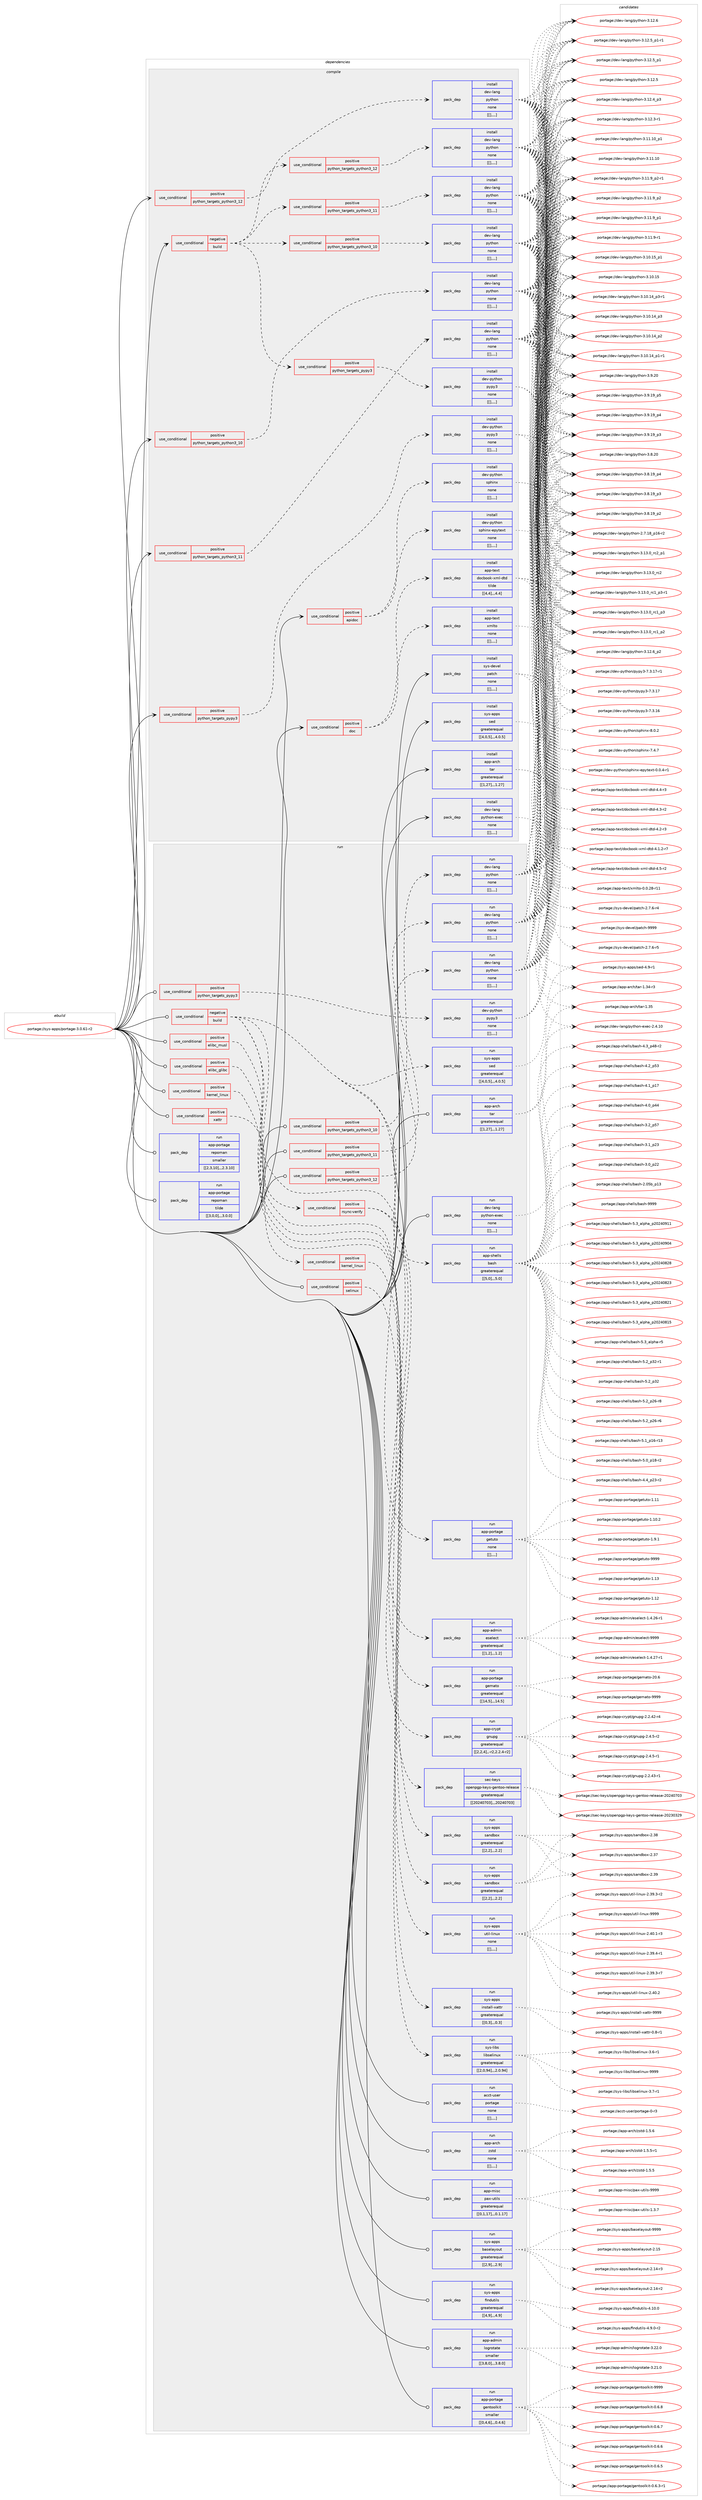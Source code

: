 digraph prolog {

# *************
# Graph options
# *************

newrank=true;
concentrate=true;
compound=true;
graph [rankdir=LR,fontname=Helvetica,fontsize=10,ranksep=1.5];#, ranksep=2.5, nodesep=0.2];
edge  [arrowhead=vee];
node  [fontname=Helvetica,fontsize=10];

# **********
# The ebuild
# **********

subgraph cluster_leftcol {
color=gray;
label=<<i>ebuild</i>>;
id [label="portage://sys-apps/portage-3.0.61-r2", color=red, width=4, href="../sys-apps/portage-3.0.61-r2.svg"];
}

# ****************
# The dependencies
# ****************

subgraph cluster_midcol {
color=gray;
label=<<i>dependencies</i>>;
subgraph cluster_compile {
fillcolor="#eeeeee";
style=filled;
label=<<i>compile</i>>;
subgraph cond7036 {
dependency18744 [label=<<TABLE BORDER="0" CELLBORDER="1" CELLSPACING="0" CELLPADDING="4"><TR><TD ROWSPAN="3" CELLPADDING="10">use_conditional</TD></TR><TR><TD>negative</TD></TR><TR><TD>build</TD></TR></TABLE>>, shape=none, color=red];
subgraph cond7037 {
dependency18745 [label=<<TABLE BORDER="0" CELLBORDER="1" CELLSPACING="0" CELLPADDING="4"><TR><TD ROWSPAN="3" CELLPADDING="10">use_conditional</TD></TR><TR><TD>positive</TD></TR><TR><TD>python_targets_pypy3</TD></TR></TABLE>>, shape=none, color=red];
subgraph pack11656 {
dependency18746 [label=<<TABLE BORDER="0" CELLBORDER="1" CELLSPACING="0" CELLPADDING="4" WIDTH="220"><TR><TD ROWSPAN="6" CELLPADDING="30">pack_dep</TD></TR><TR><TD WIDTH="110">install</TD></TR><TR><TD>dev-python</TD></TR><TR><TD>pypy3</TD></TR><TR><TD>none</TD></TR><TR><TD>[[],,,,]</TD></TR></TABLE>>, shape=none, color=blue];
}
dependency18745:e -> dependency18746:w [weight=20,style="dashed",arrowhead="vee"];
}
dependency18744:e -> dependency18745:w [weight=20,style="dashed",arrowhead="vee"];
subgraph cond7038 {
dependency18747 [label=<<TABLE BORDER="0" CELLBORDER="1" CELLSPACING="0" CELLPADDING="4"><TR><TD ROWSPAN="3" CELLPADDING="10">use_conditional</TD></TR><TR><TD>positive</TD></TR><TR><TD>python_targets_python3_10</TD></TR></TABLE>>, shape=none, color=red];
subgraph pack11657 {
dependency18748 [label=<<TABLE BORDER="0" CELLBORDER="1" CELLSPACING="0" CELLPADDING="4" WIDTH="220"><TR><TD ROWSPAN="6" CELLPADDING="30">pack_dep</TD></TR><TR><TD WIDTH="110">install</TD></TR><TR><TD>dev-lang</TD></TR><TR><TD>python</TD></TR><TR><TD>none</TD></TR><TR><TD>[[],,,,]</TD></TR></TABLE>>, shape=none, color=blue];
}
dependency18747:e -> dependency18748:w [weight=20,style="dashed",arrowhead="vee"];
}
dependency18744:e -> dependency18747:w [weight=20,style="dashed",arrowhead="vee"];
subgraph cond7039 {
dependency18749 [label=<<TABLE BORDER="0" CELLBORDER="1" CELLSPACING="0" CELLPADDING="4"><TR><TD ROWSPAN="3" CELLPADDING="10">use_conditional</TD></TR><TR><TD>positive</TD></TR><TR><TD>python_targets_python3_11</TD></TR></TABLE>>, shape=none, color=red];
subgraph pack11658 {
dependency18750 [label=<<TABLE BORDER="0" CELLBORDER="1" CELLSPACING="0" CELLPADDING="4" WIDTH="220"><TR><TD ROWSPAN="6" CELLPADDING="30">pack_dep</TD></TR><TR><TD WIDTH="110">install</TD></TR><TR><TD>dev-lang</TD></TR><TR><TD>python</TD></TR><TR><TD>none</TD></TR><TR><TD>[[],,,,]</TD></TR></TABLE>>, shape=none, color=blue];
}
dependency18749:e -> dependency18750:w [weight=20,style="dashed",arrowhead="vee"];
}
dependency18744:e -> dependency18749:w [weight=20,style="dashed",arrowhead="vee"];
subgraph cond7040 {
dependency18751 [label=<<TABLE BORDER="0" CELLBORDER="1" CELLSPACING="0" CELLPADDING="4"><TR><TD ROWSPAN="3" CELLPADDING="10">use_conditional</TD></TR><TR><TD>positive</TD></TR><TR><TD>python_targets_python3_12</TD></TR></TABLE>>, shape=none, color=red];
subgraph pack11659 {
dependency18752 [label=<<TABLE BORDER="0" CELLBORDER="1" CELLSPACING="0" CELLPADDING="4" WIDTH="220"><TR><TD ROWSPAN="6" CELLPADDING="30">pack_dep</TD></TR><TR><TD WIDTH="110">install</TD></TR><TR><TD>dev-lang</TD></TR><TR><TD>python</TD></TR><TR><TD>none</TD></TR><TR><TD>[[],,,,]</TD></TR></TABLE>>, shape=none, color=blue];
}
dependency18751:e -> dependency18752:w [weight=20,style="dashed",arrowhead="vee"];
}
dependency18744:e -> dependency18751:w [weight=20,style="dashed",arrowhead="vee"];
}
id:e -> dependency18744:w [weight=20,style="solid",arrowhead="vee"];
subgraph cond7041 {
dependency18753 [label=<<TABLE BORDER="0" CELLBORDER="1" CELLSPACING="0" CELLPADDING="4"><TR><TD ROWSPAN="3" CELLPADDING="10">use_conditional</TD></TR><TR><TD>positive</TD></TR><TR><TD>apidoc</TD></TR></TABLE>>, shape=none, color=red];
subgraph pack11660 {
dependency18754 [label=<<TABLE BORDER="0" CELLBORDER="1" CELLSPACING="0" CELLPADDING="4" WIDTH="220"><TR><TD ROWSPAN="6" CELLPADDING="30">pack_dep</TD></TR><TR><TD WIDTH="110">install</TD></TR><TR><TD>dev-python</TD></TR><TR><TD>sphinx</TD></TR><TR><TD>none</TD></TR><TR><TD>[[],,,,]</TD></TR></TABLE>>, shape=none, color=blue];
}
dependency18753:e -> dependency18754:w [weight=20,style="dashed",arrowhead="vee"];
subgraph pack11661 {
dependency18755 [label=<<TABLE BORDER="0" CELLBORDER="1" CELLSPACING="0" CELLPADDING="4" WIDTH="220"><TR><TD ROWSPAN="6" CELLPADDING="30">pack_dep</TD></TR><TR><TD WIDTH="110">install</TD></TR><TR><TD>dev-python</TD></TR><TR><TD>sphinx-epytext</TD></TR><TR><TD>none</TD></TR><TR><TD>[[],,,,]</TD></TR></TABLE>>, shape=none, color=blue];
}
dependency18753:e -> dependency18755:w [weight=20,style="dashed",arrowhead="vee"];
}
id:e -> dependency18753:w [weight=20,style="solid",arrowhead="vee"];
subgraph cond7042 {
dependency18756 [label=<<TABLE BORDER="0" CELLBORDER="1" CELLSPACING="0" CELLPADDING="4"><TR><TD ROWSPAN="3" CELLPADDING="10">use_conditional</TD></TR><TR><TD>positive</TD></TR><TR><TD>doc</TD></TR></TABLE>>, shape=none, color=red];
subgraph pack11662 {
dependency18757 [label=<<TABLE BORDER="0" CELLBORDER="1" CELLSPACING="0" CELLPADDING="4" WIDTH="220"><TR><TD ROWSPAN="6" CELLPADDING="30">pack_dep</TD></TR><TR><TD WIDTH="110">install</TD></TR><TR><TD>app-text</TD></TR><TR><TD>docbook-xml-dtd</TD></TR><TR><TD>tilde</TD></TR><TR><TD>[[4,4],,,4.4]</TD></TR></TABLE>>, shape=none, color=blue];
}
dependency18756:e -> dependency18757:w [weight=20,style="dashed",arrowhead="vee"];
subgraph pack11663 {
dependency18758 [label=<<TABLE BORDER="0" CELLBORDER="1" CELLSPACING="0" CELLPADDING="4" WIDTH="220"><TR><TD ROWSPAN="6" CELLPADDING="30">pack_dep</TD></TR><TR><TD WIDTH="110">install</TD></TR><TR><TD>app-text</TD></TR><TR><TD>xmlto</TD></TR><TR><TD>none</TD></TR><TR><TD>[[],,,,]</TD></TR></TABLE>>, shape=none, color=blue];
}
dependency18756:e -> dependency18758:w [weight=20,style="dashed",arrowhead="vee"];
}
id:e -> dependency18756:w [weight=20,style="solid",arrowhead="vee"];
subgraph cond7043 {
dependency18759 [label=<<TABLE BORDER="0" CELLBORDER="1" CELLSPACING="0" CELLPADDING="4"><TR><TD ROWSPAN="3" CELLPADDING="10">use_conditional</TD></TR><TR><TD>positive</TD></TR><TR><TD>python_targets_pypy3</TD></TR></TABLE>>, shape=none, color=red];
subgraph pack11664 {
dependency18760 [label=<<TABLE BORDER="0" CELLBORDER="1" CELLSPACING="0" CELLPADDING="4" WIDTH="220"><TR><TD ROWSPAN="6" CELLPADDING="30">pack_dep</TD></TR><TR><TD WIDTH="110">install</TD></TR><TR><TD>dev-python</TD></TR><TR><TD>pypy3</TD></TR><TR><TD>none</TD></TR><TR><TD>[[],,,,]</TD></TR></TABLE>>, shape=none, color=blue];
}
dependency18759:e -> dependency18760:w [weight=20,style="dashed",arrowhead="vee"];
}
id:e -> dependency18759:w [weight=20,style="solid",arrowhead="vee"];
subgraph cond7044 {
dependency18761 [label=<<TABLE BORDER="0" CELLBORDER="1" CELLSPACING="0" CELLPADDING="4"><TR><TD ROWSPAN="3" CELLPADDING="10">use_conditional</TD></TR><TR><TD>positive</TD></TR><TR><TD>python_targets_python3_10</TD></TR></TABLE>>, shape=none, color=red];
subgraph pack11665 {
dependency18762 [label=<<TABLE BORDER="0" CELLBORDER="1" CELLSPACING="0" CELLPADDING="4" WIDTH="220"><TR><TD ROWSPAN="6" CELLPADDING="30">pack_dep</TD></TR><TR><TD WIDTH="110">install</TD></TR><TR><TD>dev-lang</TD></TR><TR><TD>python</TD></TR><TR><TD>none</TD></TR><TR><TD>[[],,,,]</TD></TR></TABLE>>, shape=none, color=blue];
}
dependency18761:e -> dependency18762:w [weight=20,style="dashed",arrowhead="vee"];
}
id:e -> dependency18761:w [weight=20,style="solid",arrowhead="vee"];
subgraph cond7045 {
dependency18763 [label=<<TABLE BORDER="0" CELLBORDER="1" CELLSPACING="0" CELLPADDING="4"><TR><TD ROWSPAN="3" CELLPADDING="10">use_conditional</TD></TR><TR><TD>positive</TD></TR><TR><TD>python_targets_python3_11</TD></TR></TABLE>>, shape=none, color=red];
subgraph pack11666 {
dependency18764 [label=<<TABLE BORDER="0" CELLBORDER="1" CELLSPACING="0" CELLPADDING="4" WIDTH="220"><TR><TD ROWSPAN="6" CELLPADDING="30">pack_dep</TD></TR><TR><TD WIDTH="110">install</TD></TR><TR><TD>dev-lang</TD></TR><TR><TD>python</TD></TR><TR><TD>none</TD></TR><TR><TD>[[],,,,]</TD></TR></TABLE>>, shape=none, color=blue];
}
dependency18763:e -> dependency18764:w [weight=20,style="dashed",arrowhead="vee"];
}
id:e -> dependency18763:w [weight=20,style="solid",arrowhead="vee"];
subgraph cond7046 {
dependency18765 [label=<<TABLE BORDER="0" CELLBORDER="1" CELLSPACING="0" CELLPADDING="4"><TR><TD ROWSPAN="3" CELLPADDING="10">use_conditional</TD></TR><TR><TD>positive</TD></TR><TR><TD>python_targets_python3_12</TD></TR></TABLE>>, shape=none, color=red];
subgraph pack11667 {
dependency18766 [label=<<TABLE BORDER="0" CELLBORDER="1" CELLSPACING="0" CELLPADDING="4" WIDTH="220"><TR><TD ROWSPAN="6" CELLPADDING="30">pack_dep</TD></TR><TR><TD WIDTH="110">install</TD></TR><TR><TD>dev-lang</TD></TR><TR><TD>python</TD></TR><TR><TD>none</TD></TR><TR><TD>[[],,,,]</TD></TR></TABLE>>, shape=none, color=blue];
}
dependency18765:e -> dependency18766:w [weight=20,style="dashed",arrowhead="vee"];
}
id:e -> dependency18765:w [weight=20,style="solid",arrowhead="vee"];
subgraph pack11668 {
dependency18767 [label=<<TABLE BORDER="0" CELLBORDER="1" CELLSPACING="0" CELLPADDING="4" WIDTH="220"><TR><TD ROWSPAN="6" CELLPADDING="30">pack_dep</TD></TR><TR><TD WIDTH="110">install</TD></TR><TR><TD>app-arch</TD></TR><TR><TD>tar</TD></TR><TR><TD>greaterequal</TD></TR><TR><TD>[[1,27],,,1.27]</TD></TR></TABLE>>, shape=none, color=blue];
}
id:e -> dependency18767:w [weight=20,style="solid",arrowhead="vee"];
subgraph pack11669 {
dependency18768 [label=<<TABLE BORDER="0" CELLBORDER="1" CELLSPACING="0" CELLPADDING="4" WIDTH="220"><TR><TD ROWSPAN="6" CELLPADDING="30">pack_dep</TD></TR><TR><TD WIDTH="110">install</TD></TR><TR><TD>dev-lang</TD></TR><TR><TD>python-exec</TD></TR><TR><TD>none</TD></TR><TR><TD>[[],,,,]</TD></TR></TABLE>>, shape=none, color=blue];
}
id:e -> dependency18768:w [weight=20,style="solid",arrowhead="vee"];
subgraph pack11670 {
dependency18769 [label=<<TABLE BORDER="0" CELLBORDER="1" CELLSPACING="0" CELLPADDING="4" WIDTH="220"><TR><TD ROWSPAN="6" CELLPADDING="30">pack_dep</TD></TR><TR><TD WIDTH="110">install</TD></TR><TR><TD>sys-apps</TD></TR><TR><TD>sed</TD></TR><TR><TD>greaterequal</TD></TR><TR><TD>[[4,0,5],,,4.0.5]</TD></TR></TABLE>>, shape=none, color=blue];
}
id:e -> dependency18769:w [weight=20,style="solid",arrowhead="vee"];
subgraph pack11671 {
dependency18770 [label=<<TABLE BORDER="0" CELLBORDER="1" CELLSPACING="0" CELLPADDING="4" WIDTH="220"><TR><TD ROWSPAN="6" CELLPADDING="30">pack_dep</TD></TR><TR><TD WIDTH="110">install</TD></TR><TR><TD>sys-devel</TD></TR><TR><TD>patch</TD></TR><TR><TD>none</TD></TR><TR><TD>[[],,,,]</TD></TR></TABLE>>, shape=none, color=blue];
}
id:e -> dependency18770:w [weight=20,style="solid",arrowhead="vee"];
}
subgraph cluster_compileandrun {
fillcolor="#eeeeee";
style=filled;
label=<<i>compile and run</i>>;
}
subgraph cluster_run {
fillcolor="#eeeeee";
style=filled;
label=<<i>run</i>>;
subgraph cond7047 {
dependency18771 [label=<<TABLE BORDER="0" CELLBORDER="1" CELLSPACING="0" CELLPADDING="4"><TR><TD ROWSPAN="3" CELLPADDING="10">use_conditional</TD></TR><TR><TD>negative</TD></TR><TR><TD>build</TD></TR></TABLE>>, shape=none, color=red];
subgraph pack11672 {
dependency18772 [label=<<TABLE BORDER="0" CELLBORDER="1" CELLSPACING="0" CELLPADDING="4" WIDTH="220"><TR><TD ROWSPAN="6" CELLPADDING="30">pack_dep</TD></TR><TR><TD WIDTH="110">run</TD></TR><TR><TD>app-admin</TD></TR><TR><TD>eselect</TD></TR><TR><TD>greaterequal</TD></TR><TR><TD>[[1,2],,,1.2]</TD></TR></TABLE>>, shape=none, color=blue];
}
dependency18771:e -> dependency18772:w [weight=20,style="dashed",arrowhead="vee"];
subgraph pack11673 {
dependency18773 [label=<<TABLE BORDER="0" CELLBORDER="1" CELLSPACING="0" CELLPADDING="4" WIDTH="220"><TR><TD ROWSPAN="6" CELLPADDING="30">pack_dep</TD></TR><TR><TD WIDTH="110">run</TD></TR><TR><TD>app-portage</TD></TR><TR><TD>getuto</TD></TR><TR><TD>none</TD></TR><TR><TD>[[],,,,]</TD></TR></TABLE>>, shape=none, color=blue];
}
dependency18771:e -> dependency18773:w [weight=20,style="dashed",arrowhead="vee"];
subgraph pack11674 {
dependency18774 [label=<<TABLE BORDER="0" CELLBORDER="1" CELLSPACING="0" CELLPADDING="4" WIDTH="220"><TR><TD ROWSPAN="6" CELLPADDING="30">pack_dep</TD></TR><TR><TD WIDTH="110">run</TD></TR><TR><TD>app-shells</TD></TR><TR><TD>bash</TD></TR><TR><TD>greaterequal</TD></TR><TR><TD>[[5,0],,,5.0]</TD></TR></TABLE>>, shape=none, color=blue];
}
dependency18771:e -> dependency18774:w [weight=20,style="dashed",arrowhead="vee"];
subgraph pack11675 {
dependency18775 [label=<<TABLE BORDER="0" CELLBORDER="1" CELLSPACING="0" CELLPADDING="4" WIDTH="220"><TR><TD ROWSPAN="6" CELLPADDING="30">pack_dep</TD></TR><TR><TD WIDTH="110">run</TD></TR><TR><TD>sec-keys</TD></TR><TR><TD>openpgp-keys-gentoo-release</TD></TR><TR><TD>greaterequal</TD></TR><TR><TD>[[20240703],,,20240703]</TD></TR></TABLE>>, shape=none, color=blue];
}
dependency18771:e -> dependency18775:w [weight=20,style="dashed",arrowhead="vee"];
subgraph pack11676 {
dependency18776 [label=<<TABLE BORDER="0" CELLBORDER="1" CELLSPACING="0" CELLPADDING="4" WIDTH="220"><TR><TD ROWSPAN="6" CELLPADDING="30">pack_dep</TD></TR><TR><TD WIDTH="110">run</TD></TR><TR><TD>sys-apps</TD></TR><TR><TD>sed</TD></TR><TR><TD>greaterequal</TD></TR><TR><TD>[[4,0,5],,,4.0.5]</TD></TR></TABLE>>, shape=none, color=blue];
}
dependency18771:e -> dependency18776:w [weight=20,style="dashed",arrowhead="vee"];
subgraph cond7048 {
dependency18777 [label=<<TABLE BORDER="0" CELLBORDER="1" CELLSPACING="0" CELLPADDING="4"><TR><TD ROWSPAN="3" CELLPADDING="10">use_conditional</TD></TR><TR><TD>positive</TD></TR><TR><TD>rsync-verify</TD></TR></TABLE>>, shape=none, color=red];
subgraph pack11677 {
dependency18778 [label=<<TABLE BORDER="0" CELLBORDER="1" CELLSPACING="0" CELLPADDING="4" WIDTH="220"><TR><TD ROWSPAN="6" CELLPADDING="30">pack_dep</TD></TR><TR><TD WIDTH="110">run</TD></TR><TR><TD>app-crypt</TD></TR><TR><TD>gnupg</TD></TR><TR><TD>greaterequal</TD></TR><TR><TD>[[2,2,4],,-r2,2.2.4-r2]</TD></TR></TABLE>>, shape=none, color=blue];
}
dependency18777:e -> dependency18778:w [weight=20,style="dashed",arrowhead="vee"];
subgraph pack11678 {
dependency18779 [label=<<TABLE BORDER="0" CELLBORDER="1" CELLSPACING="0" CELLPADDING="4" WIDTH="220"><TR><TD ROWSPAN="6" CELLPADDING="30">pack_dep</TD></TR><TR><TD WIDTH="110">run</TD></TR><TR><TD>app-portage</TD></TR><TR><TD>gemato</TD></TR><TR><TD>greaterequal</TD></TR><TR><TD>[[14,5],,,14.5]</TD></TR></TABLE>>, shape=none, color=blue];
}
dependency18777:e -> dependency18779:w [weight=20,style="dashed",arrowhead="vee"];
}
dependency18771:e -> dependency18777:w [weight=20,style="dashed",arrowhead="vee"];
}
id:e -> dependency18771:w [weight=20,style="solid",arrowhead="odot"];
subgraph cond7049 {
dependency18780 [label=<<TABLE BORDER="0" CELLBORDER="1" CELLSPACING="0" CELLPADDING="4"><TR><TD ROWSPAN="3" CELLPADDING="10">use_conditional</TD></TR><TR><TD>positive</TD></TR><TR><TD>elibc_glibc</TD></TR></TABLE>>, shape=none, color=red];
subgraph pack11679 {
dependency18781 [label=<<TABLE BORDER="0" CELLBORDER="1" CELLSPACING="0" CELLPADDING="4" WIDTH="220"><TR><TD ROWSPAN="6" CELLPADDING="30">pack_dep</TD></TR><TR><TD WIDTH="110">run</TD></TR><TR><TD>sys-apps</TD></TR><TR><TD>sandbox</TD></TR><TR><TD>greaterequal</TD></TR><TR><TD>[[2,2],,,2.2]</TD></TR></TABLE>>, shape=none, color=blue];
}
dependency18780:e -> dependency18781:w [weight=20,style="dashed",arrowhead="vee"];
}
id:e -> dependency18780:w [weight=20,style="solid",arrowhead="odot"];
subgraph cond7050 {
dependency18782 [label=<<TABLE BORDER="0" CELLBORDER="1" CELLSPACING="0" CELLPADDING="4"><TR><TD ROWSPAN="3" CELLPADDING="10">use_conditional</TD></TR><TR><TD>positive</TD></TR><TR><TD>elibc_musl</TD></TR></TABLE>>, shape=none, color=red];
subgraph pack11680 {
dependency18783 [label=<<TABLE BORDER="0" CELLBORDER="1" CELLSPACING="0" CELLPADDING="4" WIDTH="220"><TR><TD ROWSPAN="6" CELLPADDING="30">pack_dep</TD></TR><TR><TD WIDTH="110">run</TD></TR><TR><TD>sys-apps</TD></TR><TR><TD>sandbox</TD></TR><TR><TD>greaterequal</TD></TR><TR><TD>[[2,2],,,2.2]</TD></TR></TABLE>>, shape=none, color=blue];
}
dependency18782:e -> dependency18783:w [weight=20,style="dashed",arrowhead="vee"];
}
id:e -> dependency18782:w [weight=20,style="solid",arrowhead="odot"];
subgraph cond7051 {
dependency18784 [label=<<TABLE BORDER="0" CELLBORDER="1" CELLSPACING="0" CELLPADDING="4"><TR><TD ROWSPAN="3" CELLPADDING="10">use_conditional</TD></TR><TR><TD>positive</TD></TR><TR><TD>kernel_linux</TD></TR></TABLE>>, shape=none, color=red];
subgraph pack11681 {
dependency18785 [label=<<TABLE BORDER="0" CELLBORDER="1" CELLSPACING="0" CELLPADDING="4" WIDTH="220"><TR><TD ROWSPAN="6" CELLPADDING="30">pack_dep</TD></TR><TR><TD WIDTH="110">run</TD></TR><TR><TD>sys-apps</TD></TR><TR><TD>util-linux</TD></TR><TR><TD>none</TD></TR><TR><TD>[[],,,,]</TD></TR></TABLE>>, shape=none, color=blue];
}
dependency18784:e -> dependency18785:w [weight=20,style="dashed",arrowhead="vee"];
}
id:e -> dependency18784:w [weight=20,style="solid",arrowhead="odot"];
subgraph cond7052 {
dependency18786 [label=<<TABLE BORDER="0" CELLBORDER="1" CELLSPACING="0" CELLPADDING="4"><TR><TD ROWSPAN="3" CELLPADDING="10">use_conditional</TD></TR><TR><TD>positive</TD></TR><TR><TD>python_targets_pypy3</TD></TR></TABLE>>, shape=none, color=red];
subgraph pack11682 {
dependency18787 [label=<<TABLE BORDER="0" CELLBORDER="1" CELLSPACING="0" CELLPADDING="4" WIDTH="220"><TR><TD ROWSPAN="6" CELLPADDING="30">pack_dep</TD></TR><TR><TD WIDTH="110">run</TD></TR><TR><TD>dev-python</TD></TR><TR><TD>pypy3</TD></TR><TR><TD>none</TD></TR><TR><TD>[[],,,,]</TD></TR></TABLE>>, shape=none, color=blue];
}
dependency18786:e -> dependency18787:w [weight=20,style="dashed",arrowhead="vee"];
}
id:e -> dependency18786:w [weight=20,style="solid",arrowhead="odot"];
subgraph cond7053 {
dependency18788 [label=<<TABLE BORDER="0" CELLBORDER="1" CELLSPACING="0" CELLPADDING="4"><TR><TD ROWSPAN="3" CELLPADDING="10">use_conditional</TD></TR><TR><TD>positive</TD></TR><TR><TD>python_targets_python3_10</TD></TR></TABLE>>, shape=none, color=red];
subgraph pack11683 {
dependency18789 [label=<<TABLE BORDER="0" CELLBORDER="1" CELLSPACING="0" CELLPADDING="4" WIDTH="220"><TR><TD ROWSPAN="6" CELLPADDING="30">pack_dep</TD></TR><TR><TD WIDTH="110">run</TD></TR><TR><TD>dev-lang</TD></TR><TR><TD>python</TD></TR><TR><TD>none</TD></TR><TR><TD>[[],,,,]</TD></TR></TABLE>>, shape=none, color=blue];
}
dependency18788:e -> dependency18789:w [weight=20,style="dashed",arrowhead="vee"];
}
id:e -> dependency18788:w [weight=20,style="solid",arrowhead="odot"];
subgraph cond7054 {
dependency18790 [label=<<TABLE BORDER="0" CELLBORDER="1" CELLSPACING="0" CELLPADDING="4"><TR><TD ROWSPAN="3" CELLPADDING="10">use_conditional</TD></TR><TR><TD>positive</TD></TR><TR><TD>python_targets_python3_11</TD></TR></TABLE>>, shape=none, color=red];
subgraph pack11684 {
dependency18791 [label=<<TABLE BORDER="0" CELLBORDER="1" CELLSPACING="0" CELLPADDING="4" WIDTH="220"><TR><TD ROWSPAN="6" CELLPADDING="30">pack_dep</TD></TR><TR><TD WIDTH="110">run</TD></TR><TR><TD>dev-lang</TD></TR><TR><TD>python</TD></TR><TR><TD>none</TD></TR><TR><TD>[[],,,,]</TD></TR></TABLE>>, shape=none, color=blue];
}
dependency18790:e -> dependency18791:w [weight=20,style="dashed",arrowhead="vee"];
}
id:e -> dependency18790:w [weight=20,style="solid",arrowhead="odot"];
subgraph cond7055 {
dependency18792 [label=<<TABLE BORDER="0" CELLBORDER="1" CELLSPACING="0" CELLPADDING="4"><TR><TD ROWSPAN="3" CELLPADDING="10">use_conditional</TD></TR><TR><TD>positive</TD></TR><TR><TD>python_targets_python3_12</TD></TR></TABLE>>, shape=none, color=red];
subgraph pack11685 {
dependency18793 [label=<<TABLE BORDER="0" CELLBORDER="1" CELLSPACING="0" CELLPADDING="4" WIDTH="220"><TR><TD ROWSPAN="6" CELLPADDING="30">pack_dep</TD></TR><TR><TD WIDTH="110">run</TD></TR><TR><TD>dev-lang</TD></TR><TR><TD>python</TD></TR><TR><TD>none</TD></TR><TR><TD>[[],,,,]</TD></TR></TABLE>>, shape=none, color=blue];
}
dependency18792:e -> dependency18793:w [weight=20,style="dashed",arrowhead="vee"];
}
id:e -> dependency18792:w [weight=20,style="solid",arrowhead="odot"];
subgraph cond7056 {
dependency18794 [label=<<TABLE BORDER="0" CELLBORDER="1" CELLSPACING="0" CELLPADDING="4"><TR><TD ROWSPAN="3" CELLPADDING="10">use_conditional</TD></TR><TR><TD>positive</TD></TR><TR><TD>selinux</TD></TR></TABLE>>, shape=none, color=red];
subgraph pack11686 {
dependency18795 [label=<<TABLE BORDER="0" CELLBORDER="1" CELLSPACING="0" CELLPADDING="4" WIDTH="220"><TR><TD ROWSPAN="6" CELLPADDING="30">pack_dep</TD></TR><TR><TD WIDTH="110">run</TD></TR><TR><TD>sys-libs</TD></TR><TR><TD>libselinux</TD></TR><TR><TD>greaterequal</TD></TR><TR><TD>[[2,0,94],,,2.0.94]</TD></TR></TABLE>>, shape=none, color=blue];
}
dependency18794:e -> dependency18795:w [weight=20,style="dashed",arrowhead="vee"];
}
id:e -> dependency18794:w [weight=20,style="solid",arrowhead="odot"];
subgraph cond7057 {
dependency18796 [label=<<TABLE BORDER="0" CELLBORDER="1" CELLSPACING="0" CELLPADDING="4"><TR><TD ROWSPAN="3" CELLPADDING="10">use_conditional</TD></TR><TR><TD>positive</TD></TR><TR><TD>xattr</TD></TR></TABLE>>, shape=none, color=red];
subgraph cond7058 {
dependency18797 [label=<<TABLE BORDER="0" CELLBORDER="1" CELLSPACING="0" CELLPADDING="4"><TR><TD ROWSPAN="3" CELLPADDING="10">use_conditional</TD></TR><TR><TD>positive</TD></TR><TR><TD>kernel_linux</TD></TR></TABLE>>, shape=none, color=red];
subgraph pack11687 {
dependency18798 [label=<<TABLE BORDER="0" CELLBORDER="1" CELLSPACING="0" CELLPADDING="4" WIDTH="220"><TR><TD ROWSPAN="6" CELLPADDING="30">pack_dep</TD></TR><TR><TD WIDTH="110">run</TD></TR><TR><TD>sys-apps</TD></TR><TR><TD>install-xattr</TD></TR><TR><TD>greaterequal</TD></TR><TR><TD>[[0,3],,,0.3]</TD></TR></TABLE>>, shape=none, color=blue];
}
dependency18797:e -> dependency18798:w [weight=20,style="dashed",arrowhead="vee"];
}
dependency18796:e -> dependency18797:w [weight=20,style="dashed",arrowhead="vee"];
}
id:e -> dependency18796:w [weight=20,style="solid",arrowhead="odot"];
subgraph pack11688 {
dependency18799 [label=<<TABLE BORDER="0" CELLBORDER="1" CELLSPACING="0" CELLPADDING="4" WIDTH="220"><TR><TD ROWSPAN="6" CELLPADDING="30">pack_dep</TD></TR><TR><TD WIDTH="110">run</TD></TR><TR><TD>acct-user</TD></TR><TR><TD>portage</TD></TR><TR><TD>none</TD></TR><TR><TD>[[],,,,]</TD></TR></TABLE>>, shape=none, color=blue];
}
id:e -> dependency18799:w [weight=20,style="solid",arrowhead="odot"];
subgraph pack11689 {
dependency18800 [label=<<TABLE BORDER="0" CELLBORDER="1" CELLSPACING="0" CELLPADDING="4" WIDTH="220"><TR><TD ROWSPAN="6" CELLPADDING="30">pack_dep</TD></TR><TR><TD WIDTH="110">run</TD></TR><TR><TD>app-arch</TD></TR><TR><TD>tar</TD></TR><TR><TD>greaterequal</TD></TR><TR><TD>[[1,27],,,1.27]</TD></TR></TABLE>>, shape=none, color=blue];
}
id:e -> dependency18800:w [weight=20,style="solid",arrowhead="odot"];
subgraph pack11690 {
dependency18801 [label=<<TABLE BORDER="0" CELLBORDER="1" CELLSPACING="0" CELLPADDING="4" WIDTH="220"><TR><TD ROWSPAN="6" CELLPADDING="30">pack_dep</TD></TR><TR><TD WIDTH="110">run</TD></TR><TR><TD>app-arch</TD></TR><TR><TD>zstd</TD></TR><TR><TD>none</TD></TR><TR><TD>[[],,,,]</TD></TR></TABLE>>, shape=none, color=blue];
}
id:e -> dependency18801:w [weight=20,style="solid",arrowhead="odot"];
subgraph pack11691 {
dependency18802 [label=<<TABLE BORDER="0" CELLBORDER="1" CELLSPACING="0" CELLPADDING="4" WIDTH="220"><TR><TD ROWSPAN="6" CELLPADDING="30">pack_dep</TD></TR><TR><TD WIDTH="110">run</TD></TR><TR><TD>app-misc</TD></TR><TR><TD>pax-utils</TD></TR><TR><TD>greaterequal</TD></TR><TR><TD>[[0,1,17],,,0.1.17]</TD></TR></TABLE>>, shape=none, color=blue];
}
id:e -> dependency18802:w [weight=20,style="solid",arrowhead="odot"];
subgraph pack11692 {
dependency18803 [label=<<TABLE BORDER="0" CELLBORDER="1" CELLSPACING="0" CELLPADDING="4" WIDTH="220"><TR><TD ROWSPAN="6" CELLPADDING="30">pack_dep</TD></TR><TR><TD WIDTH="110">run</TD></TR><TR><TD>dev-lang</TD></TR><TR><TD>python-exec</TD></TR><TR><TD>none</TD></TR><TR><TD>[[],,,,]</TD></TR></TABLE>>, shape=none, color=blue];
}
id:e -> dependency18803:w [weight=20,style="solid",arrowhead="odot"];
subgraph pack11693 {
dependency18804 [label=<<TABLE BORDER="0" CELLBORDER="1" CELLSPACING="0" CELLPADDING="4" WIDTH="220"><TR><TD ROWSPAN="6" CELLPADDING="30">pack_dep</TD></TR><TR><TD WIDTH="110">run</TD></TR><TR><TD>sys-apps</TD></TR><TR><TD>baselayout</TD></TR><TR><TD>greaterequal</TD></TR><TR><TD>[[2,9],,,2.9]</TD></TR></TABLE>>, shape=none, color=blue];
}
id:e -> dependency18804:w [weight=20,style="solid",arrowhead="odot"];
subgraph pack11694 {
dependency18805 [label=<<TABLE BORDER="0" CELLBORDER="1" CELLSPACING="0" CELLPADDING="4" WIDTH="220"><TR><TD ROWSPAN="6" CELLPADDING="30">pack_dep</TD></TR><TR><TD WIDTH="110">run</TD></TR><TR><TD>sys-apps</TD></TR><TR><TD>findutils</TD></TR><TR><TD>greaterequal</TD></TR><TR><TD>[[4,9],,,4.9]</TD></TR></TABLE>>, shape=none, color=blue];
}
id:e -> dependency18805:w [weight=20,style="solid",arrowhead="odot"];
subgraph pack11695 {
dependency18806 [label=<<TABLE BORDER="0" CELLBORDER="1" CELLSPACING="0" CELLPADDING="4" WIDTH="220"><TR><TD ROWSPAN="6" CELLPADDING="30">pack_dep</TD></TR><TR><TD WIDTH="110">run</TD></TR><TR><TD>app-admin</TD></TR><TR><TD>logrotate</TD></TR><TR><TD>smaller</TD></TR><TR><TD>[[3,8,0],,,3.8.0]</TD></TR></TABLE>>, shape=none, color=blue];
}
id:e -> dependency18806:w [weight=20,style="solid",arrowhead="odot"];
subgraph pack11696 {
dependency18807 [label=<<TABLE BORDER="0" CELLBORDER="1" CELLSPACING="0" CELLPADDING="4" WIDTH="220"><TR><TD ROWSPAN="6" CELLPADDING="30">pack_dep</TD></TR><TR><TD WIDTH="110">run</TD></TR><TR><TD>app-portage</TD></TR><TR><TD>gentoolkit</TD></TR><TR><TD>smaller</TD></TR><TR><TD>[[0,4,6],,,0.4.6]</TD></TR></TABLE>>, shape=none, color=blue];
}
id:e -> dependency18807:w [weight=20,style="solid",arrowhead="odot"];
subgraph pack11697 {
dependency18808 [label=<<TABLE BORDER="0" CELLBORDER="1" CELLSPACING="0" CELLPADDING="4" WIDTH="220"><TR><TD ROWSPAN="6" CELLPADDING="30">pack_dep</TD></TR><TR><TD WIDTH="110">run</TD></TR><TR><TD>app-portage</TD></TR><TR><TD>repoman</TD></TR><TR><TD>smaller</TD></TR><TR><TD>[[2,3,10],,,2.3.10]</TD></TR></TABLE>>, shape=none, color=blue];
}
id:e -> dependency18808:w [weight=20,style="solid",arrowhead="odot"];
subgraph pack11698 {
dependency18809 [label=<<TABLE BORDER="0" CELLBORDER="1" CELLSPACING="0" CELLPADDING="4" WIDTH="220"><TR><TD ROWSPAN="6" CELLPADDING="30">pack_dep</TD></TR><TR><TD WIDTH="110">run</TD></TR><TR><TD>app-portage</TD></TR><TR><TD>repoman</TD></TR><TR><TD>tilde</TD></TR><TR><TD>[[3,0,0],,,3.0.0]</TD></TR></TABLE>>, shape=none, color=blue];
}
id:e -> dependency18809:w [weight=20,style="solid",arrowhead="odot"];
}
}

# **************
# The candidates
# **************

subgraph cluster_choices {
rank=same;
color=gray;
label=<<i>candidates</i>>;

subgraph choice11656 {
color=black;
nodesep=1;
choice100101118451121211161041111104711212111212151455546514649554511449 [label="portage://dev-python/pypy3-7.3.17-r1", color=red, width=4,href="../dev-python/pypy3-7.3.17-r1.svg"];
choice10010111845112121116104111110471121211121215145554651464955 [label="portage://dev-python/pypy3-7.3.17", color=red, width=4,href="../dev-python/pypy3-7.3.17.svg"];
choice10010111845112121116104111110471121211121215145554651464954 [label="portage://dev-python/pypy3-7.3.16", color=red, width=4,href="../dev-python/pypy3-7.3.16.svg"];
dependency18746:e -> choice100101118451121211161041111104711212111212151455546514649554511449:w [style=dotted,weight="100"];
dependency18746:e -> choice10010111845112121116104111110471121211121215145554651464955:w [style=dotted,weight="100"];
dependency18746:e -> choice10010111845112121116104111110471121211121215145554651464954:w [style=dotted,weight="100"];
}
subgraph choice11657 {
color=black;
nodesep=1;
choice100101118451089711010347112121116104111110455146495146489511499509511249 [label="portage://dev-lang/python-3.13.0_rc2_p1", color=red, width=4,href="../dev-lang/python-3.13.0_rc2_p1.svg"];
choice10010111845108971101034711212111610411111045514649514648951149950 [label="portage://dev-lang/python-3.13.0_rc2", color=red, width=4,href="../dev-lang/python-3.13.0_rc2.svg"];
choice1001011184510897110103471121211161041111104551464951464895114994995112514511449 [label="portage://dev-lang/python-3.13.0_rc1_p3-r1", color=red, width=4,href="../dev-lang/python-3.13.0_rc1_p3-r1.svg"];
choice100101118451089711010347112121116104111110455146495146489511499499511251 [label="portage://dev-lang/python-3.13.0_rc1_p3", color=red, width=4,href="../dev-lang/python-3.13.0_rc1_p3.svg"];
choice100101118451089711010347112121116104111110455146495146489511499499511250 [label="portage://dev-lang/python-3.13.0_rc1_p2", color=red, width=4,href="../dev-lang/python-3.13.0_rc1_p2.svg"];
choice100101118451089711010347112121116104111110455146495046549511250 [label="portage://dev-lang/python-3.12.6_p2", color=red, width=4,href="../dev-lang/python-3.12.6_p2.svg"];
choice10010111845108971101034711212111610411111045514649504654 [label="portage://dev-lang/python-3.12.6", color=red, width=4,href="../dev-lang/python-3.12.6.svg"];
choice1001011184510897110103471121211161041111104551464950465395112494511449 [label="portage://dev-lang/python-3.12.5_p1-r1", color=red, width=4,href="../dev-lang/python-3.12.5_p1-r1.svg"];
choice100101118451089711010347112121116104111110455146495046539511249 [label="portage://dev-lang/python-3.12.5_p1", color=red, width=4,href="../dev-lang/python-3.12.5_p1.svg"];
choice10010111845108971101034711212111610411111045514649504653 [label="portage://dev-lang/python-3.12.5", color=red, width=4,href="../dev-lang/python-3.12.5.svg"];
choice100101118451089711010347112121116104111110455146495046529511251 [label="portage://dev-lang/python-3.12.4_p3", color=red, width=4,href="../dev-lang/python-3.12.4_p3.svg"];
choice100101118451089711010347112121116104111110455146495046514511449 [label="portage://dev-lang/python-3.12.3-r1", color=red, width=4,href="../dev-lang/python-3.12.3-r1.svg"];
choice10010111845108971101034711212111610411111045514649494649489511249 [label="portage://dev-lang/python-3.11.10_p1", color=red, width=4,href="../dev-lang/python-3.11.10_p1.svg"];
choice1001011184510897110103471121211161041111104551464949464948 [label="portage://dev-lang/python-3.11.10", color=red, width=4,href="../dev-lang/python-3.11.10.svg"];
choice1001011184510897110103471121211161041111104551464949465795112504511449 [label="portage://dev-lang/python-3.11.9_p2-r1", color=red, width=4,href="../dev-lang/python-3.11.9_p2-r1.svg"];
choice100101118451089711010347112121116104111110455146494946579511250 [label="portage://dev-lang/python-3.11.9_p2", color=red, width=4,href="../dev-lang/python-3.11.9_p2.svg"];
choice100101118451089711010347112121116104111110455146494946579511249 [label="portage://dev-lang/python-3.11.9_p1", color=red, width=4,href="../dev-lang/python-3.11.9_p1.svg"];
choice100101118451089711010347112121116104111110455146494946574511449 [label="portage://dev-lang/python-3.11.9-r1", color=red, width=4,href="../dev-lang/python-3.11.9-r1.svg"];
choice10010111845108971101034711212111610411111045514649484649539511249 [label="portage://dev-lang/python-3.10.15_p1", color=red, width=4,href="../dev-lang/python-3.10.15_p1.svg"];
choice1001011184510897110103471121211161041111104551464948464953 [label="portage://dev-lang/python-3.10.15", color=red, width=4,href="../dev-lang/python-3.10.15.svg"];
choice100101118451089711010347112121116104111110455146494846495295112514511449 [label="portage://dev-lang/python-3.10.14_p3-r1", color=red, width=4,href="../dev-lang/python-3.10.14_p3-r1.svg"];
choice10010111845108971101034711212111610411111045514649484649529511251 [label="portage://dev-lang/python-3.10.14_p3", color=red, width=4,href="../dev-lang/python-3.10.14_p3.svg"];
choice10010111845108971101034711212111610411111045514649484649529511250 [label="portage://dev-lang/python-3.10.14_p2", color=red, width=4,href="../dev-lang/python-3.10.14_p2.svg"];
choice100101118451089711010347112121116104111110455146494846495295112494511449 [label="portage://dev-lang/python-3.10.14_p1-r1", color=red, width=4,href="../dev-lang/python-3.10.14_p1-r1.svg"];
choice10010111845108971101034711212111610411111045514657465048 [label="portage://dev-lang/python-3.9.20", color=red, width=4,href="../dev-lang/python-3.9.20.svg"];
choice100101118451089711010347112121116104111110455146574649579511253 [label="portage://dev-lang/python-3.9.19_p5", color=red, width=4,href="../dev-lang/python-3.9.19_p5.svg"];
choice100101118451089711010347112121116104111110455146574649579511252 [label="portage://dev-lang/python-3.9.19_p4", color=red, width=4,href="../dev-lang/python-3.9.19_p4.svg"];
choice100101118451089711010347112121116104111110455146574649579511251 [label="portage://dev-lang/python-3.9.19_p3", color=red, width=4,href="../dev-lang/python-3.9.19_p3.svg"];
choice10010111845108971101034711212111610411111045514656465048 [label="portage://dev-lang/python-3.8.20", color=red, width=4,href="../dev-lang/python-3.8.20.svg"];
choice100101118451089711010347112121116104111110455146564649579511252 [label="portage://dev-lang/python-3.8.19_p4", color=red, width=4,href="../dev-lang/python-3.8.19_p4.svg"];
choice100101118451089711010347112121116104111110455146564649579511251 [label="portage://dev-lang/python-3.8.19_p3", color=red, width=4,href="../dev-lang/python-3.8.19_p3.svg"];
choice100101118451089711010347112121116104111110455146564649579511250 [label="portage://dev-lang/python-3.8.19_p2", color=red, width=4,href="../dev-lang/python-3.8.19_p2.svg"];
choice100101118451089711010347112121116104111110455046554649569511249544511450 [label="portage://dev-lang/python-2.7.18_p16-r2", color=red, width=4,href="../dev-lang/python-2.7.18_p16-r2.svg"];
dependency18748:e -> choice100101118451089711010347112121116104111110455146495146489511499509511249:w [style=dotted,weight="100"];
dependency18748:e -> choice10010111845108971101034711212111610411111045514649514648951149950:w [style=dotted,weight="100"];
dependency18748:e -> choice1001011184510897110103471121211161041111104551464951464895114994995112514511449:w [style=dotted,weight="100"];
dependency18748:e -> choice100101118451089711010347112121116104111110455146495146489511499499511251:w [style=dotted,weight="100"];
dependency18748:e -> choice100101118451089711010347112121116104111110455146495146489511499499511250:w [style=dotted,weight="100"];
dependency18748:e -> choice100101118451089711010347112121116104111110455146495046549511250:w [style=dotted,weight="100"];
dependency18748:e -> choice10010111845108971101034711212111610411111045514649504654:w [style=dotted,weight="100"];
dependency18748:e -> choice1001011184510897110103471121211161041111104551464950465395112494511449:w [style=dotted,weight="100"];
dependency18748:e -> choice100101118451089711010347112121116104111110455146495046539511249:w [style=dotted,weight="100"];
dependency18748:e -> choice10010111845108971101034711212111610411111045514649504653:w [style=dotted,weight="100"];
dependency18748:e -> choice100101118451089711010347112121116104111110455146495046529511251:w [style=dotted,weight="100"];
dependency18748:e -> choice100101118451089711010347112121116104111110455146495046514511449:w [style=dotted,weight="100"];
dependency18748:e -> choice10010111845108971101034711212111610411111045514649494649489511249:w [style=dotted,weight="100"];
dependency18748:e -> choice1001011184510897110103471121211161041111104551464949464948:w [style=dotted,weight="100"];
dependency18748:e -> choice1001011184510897110103471121211161041111104551464949465795112504511449:w [style=dotted,weight="100"];
dependency18748:e -> choice100101118451089711010347112121116104111110455146494946579511250:w [style=dotted,weight="100"];
dependency18748:e -> choice100101118451089711010347112121116104111110455146494946579511249:w [style=dotted,weight="100"];
dependency18748:e -> choice100101118451089711010347112121116104111110455146494946574511449:w [style=dotted,weight="100"];
dependency18748:e -> choice10010111845108971101034711212111610411111045514649484649539511249:w [style=dotted,weight="100"];
dependency18748:e -> choice1001011184510897110103471121211161041111104551464948464953:w [style=dotted,weight="100"];
dependency18748:e -> choice100101118451089711010347112121116104111110455146494846495295112514511449:w [style=dotted,weight="100"];
dependency18748:e -> choice10010111845108971101034711212111610411111045514649484649529511251:w [style=dotted,weight="100"];
dependency18748:e -> choice10010111845108971101034711212111610411111045514649484649529511250:w [style=dotted,weight="100"];
dependency18748:e -> choice100101118451089711010347112121116104111110455146494846495295112494511449:w [style=dotted,weight="100"];
dependency18748:e -> choice10010111845108971101034711212111610411111045514657465048:w [style=dotted,weight="100"];
dependency18748:e -> choice100101118451089711010347112121116104111110455146574649579511253:w [style=dotted,weight="100"];
dependency18748:e -> choice100101118451089711010347112121116104111110455146574649579511252:w [style=dotted,weight="100"];
dependency18748:e -> choice100101118451089711010347112121116104111110455146574649579511251:w [style=dotted,weight="100"];
dependency18748:e -> choice10010111845108971101034711212111610411111045514656465048:w [style=dotted,weight="100"];
dependency18748:e -> choice100101118451089711010347112121116104111110455146564649579511252:w [style=dotted,weight="100"];
dependency18748:e -> choice100101118451089711010347112121116104111110455146564649579511251:w [style=dotted,weight="100"];
dependency18748:e -> choice100101118451089711010347112121116104111110455146564649579511250:w [style=dotted,weight="100"];
dependency18748:e -> choice100101118451089711010347112121116104111110455046554649569511249544511450:w [style=dotted,weight="100"];
}
subgraph choice11658 {
color=black;
nodesep=1;
choice100101118451089711010347112121116104111110455146495146489511499509511249 [label="portage://dev-lang/python-3.13.0_rc2_p1", color=red, width=4,href="../dev-lang/python-3.13.0_rc2_p1.svg"];
choice10010111845108971101034711212111610411111045514649514648951149950 [label="portage://dev-lang/python-3.13.0_rc2", color=red, width=4,href="../dev-lang/python-3.13.0_rc2.svg"];
choice1001011184510897110103471121211161041111104551464951464895114994995112514511449 [label="portage://dev-lang/python-3.13.0_rc1_p3-r1", color=red, width=4,href="../dev-lang/python-3.13.0_rc1_p3-r1.svg"];
choice100101118451089711010347112121116104111110455146495146489511499499511251 [label="portage://dev-lang/python-3.13.0_rc1_p3", color=red, width=4,href="../dev-lang/python-3.13.0_rc1_p3.svg"];
choice100101118451089711010347112121116104111110455146495146489511499499511250 [label="portage://dev-lang/python-3.13.0_rc1_p2", color=red, width=4,href="../dev-lang/python-3.13.0_rc1_p2.svg"];
choice100101118451089711010347112121116104111110455146495046549511250 [label="portage://dev-lang/python-3.12.6_p2", color=red, width=4,href="../dev-lang/python-3.12.6_p2.svg"];
choice10010111845108971101034711212111610411111045514649504654 [label="portage://dev-lang/python-3.12.6", color=red, width=4,href="../dev-lang/python-3.12.6.svg"];
choice1001011184510897110103471121211161041111104551464950465395112494511449 [label="portage://dev-lang/python-3.12.5_p1-r1", color=red, width=4,href="../dev-lang/python-3.12.5_p1-r1.svg"];
choice100101118451089711010347112121116104111110455146495046539511249 [label="portage://dev-lang/python-3.12.5_p1", color=red, width=4,href="../dev-lang/python-3.12.5_p1.svg"];
choice10010111845108971101034711212111610411111045514649504653 [label="portage://dev-lang/python-3.12.5", color=red, width=4,href="../dev-lang/python-3.12.5.svg"];
choice100101118451089711010347112121116104111110455146495046529511251 [label="portage://dev-lang/python-3.12.4_p3", color=red, width=4,href="../dev-lang/python-3.12.4_p3.svg"];
choice100101118451089711010347112121116104111110455146495046514511449 [label="portage://dev-lang/python-3.12.3-r1", color=red, width=4,href="../dev-lang/python-3.12.3-r1.svg"];
choice10010111845108971101034711212111610411111045514649494649489511249 [label="portage://dev-lang/python-3.11.10_p1", color=red, width=4,href="../dev-lang/python-3.11.10_p1.svg"];
choice1001011184510897110103471121211161041111104551464949464948 [label="portage://dev-lang/python-3.11.10", color=red, width=4,href="../dev-lang/python-3.11.10.svg"];
choice1001011184510897110103471121211161041111104551464949465795112504511449 [label="portage://dev-lang/python-3.11.9_p2-r1", color=red, width=4,href="../dev-lang/python-3.11.9_p2-r1.svg"];
choice100101118451089711010347112121116104111110455146494946579511250 [label="portage://dev-lang/python-3.11.9_p2", color=red, width=4,href="../dev-lang/python-3.11.9_p2.svg"];
choice100101118451089711010347112121116104111110455146494946579511249 [label="portage://dev-lang/python-3.11.9_p1", color=red, width=4,href="../dev-lang/python-3.11.9_p1.svg"];
choice100101118451089711010347112121116104111110455146494946574511449 [label="portage://dev-lang/python-3.11.9-r1", color=red, width=4,href="../dev-lang/python-3.11.9-r1.svg"];
choice10010111845108971101034711212111610411111045514649484649539511249 [label="portage://dev-lang/python-3.10.15_p1", color=red, width=4,href="../dev-lang/python-3.10.15_p1.svg"];
choice1001011184510897110103471121211161041111104551464948464953 [label="portage://dev-lang/python-3.10.15", color=red, width=4,href="../dev-lang/python-3.10.15.svg"];
choice100101118451089711010347112121116104111110455146494846495295112514511449 [label="portage://dev-lang/python-3.10.14_p3-r1", color=red, width=4,href="../dev-lang/python-3.10.14_p3-r1.svg"];
choice10010111845108971101034711212111610411111045514649484649529511251 [label="portage://dev-lang/python-3.10.14_p3", color=red, width=4,href="../dev-lang/python-3.10.14_p3.svg"];
choice10010111845108971101034711212111610411111045514649484649529511250 [label="portage://dev-lang/python-3.10.14_p2", color=red, width=4,href="../dev-lang/python-3.10.14_p2.svg"];
choice100101118451089711010347112121116104111110455146494846495295112494511449 [label="portage://dev-lang/python-3.10.14_p1-r1", color=red, width=4,href="../dev-lang/python-3.10.14_p1-r1.svg"];
choice10010111845108971101034711212111610411111045514657465048 [label="portage://dev-lang/python-3.9.20", color=red, width=4,href="../dev-lang/python-3.9.20.svg"];
choice100101118451089711010347112121116104111110455146574649579511253 [label="portage://dev-lang/python-3.9.19_p5", color=red, width=4,href="../dev-lang/python-3.9.19_p5.svg"];
choice100101118451089711010347112121116104111110455146574649579511252 [label="portage://dev-lang/python-3.9.19_p4", color=red, width=4,href="../dev-lang/python-3.9.19_p4.svg"];
choice100101118451089711010347112121116104111110455146574649579511251 [label="portage://dev-lang/python-3.9.19_p3", color=red, width=4,href="../dev-lang/python-3.9.19_p3.svg"];
choice10010111845108971101034711212111610411111045514656465048 [label="portage://dev-lang/python-3.8.20", color=red, width=4,href="../dev-lang/python-3.8.20.svg"];
choice100101118451089711010347112121116104111110455146564649579511252 [label="portage://dev-lang/python-3.8.19_p4", color=red, width=4,href="../dev-lang/python-3.8.19_p4.svg"];
choice100101118451089711010347112121116104111110455146564649579511251 [label="portage://dev-lang/python-3.8.19_p3", color=red, width=4,href="../dev-lang/python-3.8.19_p3.svg"];
choice100101118451089711010347112121116104111110455146564649579511250 [label="portage://dev-lang/python-3.8.19_p2", color=red, width=4,href="../dev-lang/python-3.8.19_p2.svg"];
choice100101118451089711010347112121116104111110455046554649569511249544511450 [label="portage://dev-lang/python-2.7.18_p16-r2", color=red, width=4,href="../dev-lang/python-2.7.18_p16-r2.svg"];
dependency18750:e -> choice100101118451089711010347112121116104111110455146495146489511499509511249:w [style=dotted,weight="100"];
dependency18750:e -> choice10010111845108971101034711212111610411111045514649514648951149950:w [style=dotted,weight="100"];
dependency18750:e -> choice1001011184510897110103471121211161041111104551464951464895114994995112514511449:w [style=dotted,weight="100"];
dependency18750:e -> choice100101118451089711010347112121116104111110455146495146489511499499511251:w [style=dotted,weight="100"];
dependency18750:e -> choice100101118451089711010347112121116104111110455146495146489511499499511250:w [style=dotted,weight="100"];
dependency18750:e -> choice100101118451089711010347112121116104111110455146495046549511250:w [style=dotted,weight="100"];
dependency18750:e -> choice10010111845108971101034711212111610411111045514649504654:w [style=dotted,weight="100"];
dependency18750:e -> choice1001011184510897110103471121211161041111104551464950465395112494511449:w [style=dotted,weight="100"];
dependency18750:e -> choice100101118451089711010347112121116104111110455146495046539511249:w [style=dotted,weight="100"];
dependency18750:e -> choice10010111845108971101034711212111610411111045514649504653:w [style=dotted,weight="100"];
dependency18750:e -> choice100101118451089711010347112121116104111110455146495046529511251:w [style=dotted,weight="100"];
dependency18750:e -> choice100101118451089711010347112121116104111110455146495046514511449:w [style=dotted,weight="100"];
dependency18750:e -> choice10010111845108971101034711212111610411111045514649494649489511249:w [style=dotted,weight="100"];
dependency18750:e -> choice1001011184510897110103471121211161041111104551464949464948:w [style=dotted,weight="100"];
dependency18750:e -> choice1001011184510897110103471121211161041111104551464949465795112504511449:w [style=dotted,weight="100"];
dependency18750:e -> choice100101118451089711010347112121116104111110455146494946579511250:w [style=dotted,weight="100"];
dependency18750:e -> choice100101118451089711010347112121116104111110455146494946579511249:w [style=dotted,weight="100"];
dependency18750:e -> choice100101118451089711010347112121116104111110455146494946574511449:w [style=dotted,weight="100"];
dependency18750:e -> choice10010111845108971101034711212111610411111045514649484649539511249:w [style=dotted,weight="100"];
dependency18750:e -> choice1001011184510897110103471121211161041111104551464948464953:w [style=dotted,weight="100"];
dependency18750:e -> choice100101118451089711010347112121116104111110455146494846495295112514511449:w [style=dotted,weight="100"];
dependency18750:e -> choice10010111845108971101034711212111610411111045514649484649529511251:w [style=dotted,weight="100"];
dependency18750:e -> choice10010111845108971101034711212111610411111045514649484649529511250:w [style=dotted,weight="100"];
dependency18750:e -> choice100101118451089711010347112121116104111110455146494846495295112494511449:w [style=dotted,weight="100"];
dependency18750:e -> choice10010111845108971101034711212111610411111045514657465048:w [style=dotted,weight="100"];
dependency18750:e -> choice100101118451089711010347112121116104111110455146574649579511253:w [style=dotted,weight="100"];
dependency18750:e -> choice100101118451089711010347112121116104111110455146574649579511252:w [style=dotted,weight="100"];
dependency18750:e -> choice100101118451089711010347112121116104111110455146574649579511251:w [style=dotted,weight="100"];
dependency18750:e -> choice10010111845108971101034711212111610411111045514656465048:w [style=dotted,weight="100"];
dependency18750:e -> choice100101118451089711010347112121116104111110455146564649579511252:w [style=dotted,weight="100"];
dependency18750:e -> choice100101118451089711010347112121116104111110455146564649579511251:w [style=dotted,weight="100"];
dependency18750:e -> choice100101118451089711010347112121116104111110455146564649579511250:w [style=dotted,weight="100"];
dependency18750:e -> choice100101118451089711010347112121116104111110455046554649569511249544511450:w [style=dotted,weight="100"];
}
subgraph choice11659 {
color=black;
nodesep=1;
choice100101118451089711010347112121116104111110455146495146489511499509511249 [label="portage://dev-lang/python-3.13.0_rc2_p1", color=red, width=4,href="../dev-lang/python-3.13.0_rc2_p1.svg"];
choice10010111845108971101034711212111610411111045514649514648951149950 [label="portage://dev-lang/python-3.13.0_rc2", color=red, width=4,href="../dev-lang/python-3.13.0_rc2.svg"];
choice1001011184510897110103471121211161041111104551464951464895114994995112514511449 [label="portage://dev-lang/python-3.13.0_rc1_p3-r1", color=red, width=4,href="../dev-lang/python-3.13.0_rc1_p3-r1.svg"];
choice100101118451089711010347112121116104111110455146495146489511499499511251 [label="portage://dev-lang/python-3.13.0_rc1_p3", color=red, width=4,href="../dev-lang/python-3.13.0_rc1_p3.svg"];
choice100101118451089711010347112121116104111110455146495146489511499499511250 [label="portage://dev-lang/python-3.13.0_rc1_p2", color=red, width=4,href="../dev-lang/python-3.13.0_rc1_p2.svg"];
choice100101118451089711010347112121116104111110455146495046549511250 [label="portage://dev-lang/python-3.12.6_p2", color=red, width=4,href="../dev-lang/python-3.12.6_p2.svg"];
choice10010111845108971101034711212111610411111045514649504654 [label="portage://dev-lang/python-3.12.6", color=red, width=4,href="../dev-lang/python-3.12.6.svg"];
choice1001011184510897110103471121211161041111104551464950465395112494511449 [label="portage://dev-lang/python-3.12.5_p1-r1", color=red, width=4,href="../dev-lang/python-3.12.5_p1-r1.svg"];
choice100101118451089711010347112121116104111110455146495046539511249 [label="portage://dev-lang/python-3.12.5_p1", color=red, width=4,href="../dev-lang/python-3.12.5_p1.svg"];
choice10010111845108971101034711212111610411111045514649504653 [label="portage://dev-lang/python-3.12.5", color=red, width=4,href="../dev-lang/python-3.12.5.svg"];
choice100101118451089711010347112121116104111110455146495046529511251 [label="portage://dev-lang/python-3.12.4_p3", color=red, width=4,href="../dev-lang/python-3.12.4_p3.svg"];
choice100101118451089711010347112121116104111110455146495046514511449 [label="portage://dev-lang/python-3.12.3-r1", color=red, width=4,href="../dev-lang/python-3.12.3-r1.svg"];
choice10010111845108971101034711212111610411111045514649494649489511249 [label="portage://dev-lang/python-3.11.10_p1", color=red, width=4,href="../dev-lang/python-3.11.10_p1.svg"];
choice1001011184510897110103471121211161041111104551464949464948 [label="portage://dev-lang/python-3.11.10", color=red, width=4,href="../dev-lang/python-3.11.10.svg"];
choice1001011184510897110103471121211161041111104551464949465795112504511449 [label="portage://dev-lang/python-3.11.9_p2-r1", color=red, width=4,href="../dev-lang/python-3.11.9_p2-r1.svg"];
choice100101118451089711010347112121116104111110455146494946579511250 [label="portage://dev-lang/python-3.11.9_p2", color=red, width=4,href="../dev-lang/python-3.11.9_p2.svg"];
choice100101118451089711010347112121116104111110455146494946579511249 [label="portage://dev-lang/python-3.11.9_p1", color=red, width=4,href="../dev-lang/python-3.11.9_p1.svg"];
choice100101118451089711010347112121116104111110455146494946574511449 [label="portage://dev-lang/python-3.11.9-r1", color=red, width=4,href="../dev-lang/python-3.11.9-r1.svg"];
choice10010111845108971101034711212111610411111045514649484649539511249 [label="portage://dev-lang/python-3.10.15_p1", color=red, width=4,href="../dev-lang/python-3.10.15_p1.svg"];
choice1001011184510897110103471121211161041111104551464948464953 [label="portage://dev-lang/python-3.10.15", color=red, width=4,href="../dev-lang/python-3.10.15.svg"];
choice100101118451089711010347112121116104111110455146494846495295112514511449 [label="portage://dev-lang/python-3.10.14_p3-r1", color=red, width=4,href="../dev-lang/python-3.10.14_p3-r1.svg"];
choice10010111845108971101034711212111610411111045514649484649529511251 [label="portage://dev-lang/python-3.10.14_p3", color=red, width=4,href="../dev-lang/python-3.10.14_p3.svg"];
choice10010111845108971101034711212111610411111045514649484649529511250 [label="portage://dev-lang/python-3.10.14_p2", color=red, width=4,href="../dev-lang/python-3.10.14_p2.svg"];
choice100101118451089711010347112121116104111110455146494846495295112494511449 [label="portage://dev-lang/python-3.10.14_p1-r1", color=red, width=4,href="../dev-lang/python-3.10.14_p1-r1.svg"];
choice10010111845108971101034711212111610411111045514657465048 [label="portage://dev-lang/python-3.9.20", color=red, width=4,href="../dev-lang/python-3.9.20.svg"];
choice100101118451089711010347112121116104111110455146574649579511253 [label="portage://dev-lang/python-3.9.19_p5", color=red, width=4,href="../dev-lang/python-3.9.19_p5.svg"];
choice100101118451089711010347112121116104111110455146574649579511252 [label="portage://dev-lang/python-3.9.19_p4", color=red, width=4,href="../dev-lang/python-3.9.19_p4.svg"];
choice100101118451089711010347112121116104111110455146574649579511251 [label="portage://dev-lang/python-3.9.19_p3", color=red, width=4,href="../dev-lang/python-3.9.19_p3.svg"];
choice10010111845108971101034711212111610411111045514656465048 [label="portage://dev-lang/python-3.8.20", color=red, width=4,href="../dev-lang/python-3.8.20.svg"];
choice100101118451089711010347112121116104111110455146564649579511252 [label="portage://dev-lang/python-3.8.19_p4", color=red, width=4,href="../dev-lang/python-3.8.19_p4.svg"];
choice100101118451089711010347112121116104111110455146564649579511251 [label="portage://dev-lang/python-3.8.19_p3", color=red, width=4,href="../dev-lang/python-3.8.19_p3.svg"];
choice100101118451089711010347112121116104111110455146564649579511250 [label="portage://dev-lang/python-3.8.19_p2", color=red, width=4,href="../dev-lang/python-3.8.19_p2.svg"];
choice100101118451089711010347112121116104111110455046554649569511249544511450 [label="portage://dev-lang/python-2.7.18_p16-r2", color=red, width=4,href="../dev-lang/python-2.7.18_p16-r2.svg"];
dependency18752:e -> choice100101118451089711010347112121116104111110455146495146489511499509511249:w [style=dotted,weight="100"];
dependency18752:e -> choice10010111845108971101034711212111610411111045514649514648951149950:w [style=dotted,weight="100"];
dependency18752:e -> choice1001011184510897110103471121211161041111104551464951464895114994995112514511449:w [style=dotted,weight="100"];
dependency18752:e -> choice100101118451089711010347112121116104111110455146495146489511499499511251:w [style=dotted,weight="100"];
dependency18752:e -> choice100101118451089711010347112121116104111110455146495146489511499499511250:w [style=dotted,weight="100"];
dependency18752:e -> choice100101118451089711010347112121116104111110455146495046549511250:w [style=dotted,weight="100"];
dependency18752:e -> choice10010111845108971101034711212111610411111045514649504654:w [style=dotted,weight="100"];
dependency18752:e -> choice1001011184510897110103471121211161041111104551464950465395112494511449:w [style=dotted,weight="100"];
dependency18752:e -> choice100101118451089711010347112121116104111110455146495046539511249:w [style=dotted,weight="100"];
dependency18752:e -> choice10010111845108971101034711212111610411111045514649504653:w [style=dotted,weight="100"];
dependency18752:e -> choice100101118451089711010347112121116104111110455146495046529511251:w [style=dotted,weight="100"];
dependency18752:e -> choice100101118451089711010347112121116104111110455146495046514511449:w [style=dotted,weight="100"];
dependency18752:e -> choice10010111845108971101034711212111610411111045514649494649489511249:w [style=dotted,weight="100"];
dependency18752:e -> choice1001011184510897110103471121211161041111104551464949464948:w [style=dotted,weight="100"];
dependency18752:e -> choice1001011184510897110103471121211161041111104551464949465795112504511449:w [style=dotted,weight="100"];
dependency18752:e -> choice100101118451089711010347112121116104111110455146494946579511250:w [style=dotted,weight="100"];
dependency18752:e -> choice100101118451089711010347112121116104111110455146494946579511249:w [style=dotted,weight="100"];
dependency18752:e -> choice100101118451089711010347112121116104111110455146494946574511449:w [style=dotted,weight="100"];
dependency18752:e -> choice10010111845108971101034711212111610411111045514649484649539511249:w [style=dotted,weight="100"];
dependency18752:e -> choice1001011184510897110103471121211161041111104551464948464953:w [style=dotted,weight="100"];
dependency18752:e -> choice100101118451089711010347112121116104111110455146494846495295112514511449:w [style=dotted,weight="100"];
dependency18752:e -> choice10010111845108971101034711212111610411111045514649484649529511251:w [style=dotted,weight="100"];
dependency18752:e -> choice10010111845108971101034711212111610411111045514649484649529511250:w [style=dotted,weight="100"];
dependency18752:e -> choice100101118451089711010347112121116104111110455146494846495295112494511449:w [style=dotted,weight="100"];
dependency18752:e -> choice10010111845108971101034711212111610411111045514657465048:w [style=dotted,weight="100"];
dependency18752:e -> choice100101118451089711010347112121116104111110455146574649579511253:w [style=dotted,weight="100"];
dependency18752:e -> choice100101118451089711010347112121116104111110455146574649579511252:w [style=dotted,weight="100"];
dependency18752:e -> choice100101118451089711010347112121116104111110455146574649579511251:w [style=dotted,weight="100"];
dependency18752:e -> choice10010111845108971101034711212111610411111045514656465048:w [style=dotted,weight="100"];
dependency18752:e -> choice100101118451089711010347112121116104111110455146564649579511252:w [style=dotted,weight="100"];
dependency18752:e -> choice100101118451089711010347112121116104111110455146564649579511251:w [style=dotted,weight="100"];
dependency18752:e -> choice100101118451089711010347112121116104111110455146564649579511250:w [style=dotted,weight="100"];
dependency18752:e -> choice100101118451089711010347112121116104111110455046554649569511249544511450:w [style=dotted,weight="100"];
}
subgraph choice11660 {
color=black;
nodesep=1;
choice1001011184511212111610411111047115112104105110120455646484650 [label="portage://dev-python/sphinx-8.0.2", color=red, width=4,href="../dev-python/sphinx-8.0.2.svg"];
choice1001011184511212111610411111047115112104105110120455546524655 [label="portage://dev-python/sphinx-7.4.7", color=red, width=4,href="../dev-python/sphinx-7.4.7.svg"];
dependency18754:e -> choice1001011184511212111610411111047115112104105110120455646484650:w [style=dotted,weight="100"];
dependency18754:e -> choice1001011184511212111610411111047115112104105110120455546524655:w [style=dotted,weight="100"];
}
subgraph choice11661 {
color=black;
nodesep=1;
choice1001011184511212111610411111047115112104105110120451011121211161011201164548464846524511449 [label="portage://dev-python/sphinx-epytext-0.0.4-r1", color=red, width=4,href="../dev-python/sphinx-epytext-0.0.4-r1.svg"];
dependency18755:e -> choice1001011184511212111610411111047115112104105110120451011121211161011201164548464846524511449:w [style=dotted,weight="100"];
}
subgraph choice11662 {
color=black;
nodesep=1;
choice97112112451161011201164710011199981111111074512010910845100116100455246534511450 [label="portage://app-text/docbook-xml-dtd-4.5-r2", color=red, width=4,href="../app-text/docbook-xml-dtd-4.5-r2.svg"];
choice97112112451161011201164710011199981111111074512010910845100116100455246524511451 [label="portage://app-text/docbook-xml-dtd-4.4-r3", color=red, width=4,href="../app-text/docbook-xml-dtd-4.4-r3.svg"];
choice97112112451161011201164710011199981111111074512010910845100116100455246514511450 [label="portage://app-text/docbook-xml-dtd-4.3-r2", color=red, width=4,href="../app-text/docbook-xml-dtd-4.3-r2.svg"];
choice97112112451161011201164710011199981111111074512010910845100116100455246504511451 [label="portage://app-text/docbook-xml-dtd-4.2-r3", color=red, width=4,href="../app-text/docbook-xml-dtd-4.2-r3.svg"];
choice971121124511610112011647100111999811111110745120109108451001161004552464946504511455 [label="portage://app-text/docbook-xml-dtd-4.1.2-r7", color=red, width=4,href="../app-text/docbook-xml-dtd-4.1.2-r7.svg"];
dependency18757:e -> choice97112112451161011201164710011199981111111074512010910845100116100455246534511450:w [style=dotted,weight="100"];
dependency18757:e -> choice97112112451161011201164710011199981111111074512010910845100116100455246524511451:w [style=dotted,weight="100"];
dependency18757:e -> choice97112112451161011201164710011199981111111074512010910845100116100455246514511450:w [style=dotted,weight="100"];
dependency18757:e -> choice97112112451161011201164710011199981111111074512010910845100116100455246504511451:w [style=dotted,weight="100"];
dependency18757:e -> choice971121124511610112011647100111999811111110745120109108451001161004552464946504511455:w [style=dotted,weight="100"];
}
subgraph choice11663 {
color=black;
nodesep=1;
choice97112112451161011201164712010910811611145484648465056451144949 [label="portage://app-text/xmlto-0.0.28-r11", color=red, width=4,href="../app-text/xmlto-0.0.28-r11.svg"];
dependency18758:e -> choice97112112451161011201164712010910811611145484648465056451144949:w [style=dotted,weight="100"];
}
subgraph choice11664 {
color=black;
nodesep=1;
choice100101118451121211161041111104711212111212151455546514649554511449 [label="portage://dev-python/pypy3-7.3.17-r1", color=red, width=4,href="../dev-python/pypy3-7.3.17-r1.svg"];
choice10010111845112121116104111110471121211121215145554651464955 [label="portage://dev-python/pypy3-7.3.17", color=red, width=4,href="../dev-python/pypy3-7.3.17.svg"];
choice10010111845112121116104111110471121211121215145554651464954 [label="portage://dev-python/pypy3-7.3.16", color=red, width=4,href="../dev-python/pypy3-7.3.16.svg"];
dependency18760:e -> choice100101118451121211161041111104711212111212151455546514649554511449:w [style=dotted,weight="100"];
dependency18760:e -> choice10010111845112121116104111110471121211121215145554651464955:w [style=dotted,weight="100"];
dependency18760:e -> choice10010111845112121116104111110471121211121215145554651464954:w [style=dotted,weight="100"];
}
subgraph choice11665 {
color=black;
nodesep=1;
choice100101118451089711010347112121116104111110455146495146489511499509511249 [label="portage://dev-lang/python-3.13.0_rc2_p1", color=red, width=4,href="../dev-lang/python-3.13.0_rc2_p1.svg"];
choice10010111845108971101034711212111610411111045514649514648951149950 [label="portage://dev-lang/python-3.13.0_rc2", color=red, width=4,href="../dev-lang/python-3.13.0_rc2.svg"];
choice1001011184510897110103471121211161041111104551464951464895114994995112514511449 [label="portage://dev-lang/python-3.13.0_rc1_p3-r1", color=red, width=4,href="../dev-lang/python-3.13.0_rc1_p3-r1.svg"];
choice100101118451089711010347112121116104111110455146495146489511499499511251 [label="portage://dev-lang/python-3.13.0_rc1_p3", color=red, width=4,href="../dev-lang/python-3.13.0_rc1_p3.svg"];
choice100101118451089711010347112121116104111110455146495146489511499499511250 [label="portage://dev-lang/python-3.13.0_rc1_p2", color=red, width=4,href="../dev-lang/python-3.13.0_rc1_p2.svg"];
choice100101118451089711010347112121116104111110455146495046549511250 [label="portage://dev-lang/python-3.12.6_p2", color=red, width=4,href="../dev-lang/python-3.12.6_p2.svg"];
choice10010111845108971101034711212111610411111045514649504654 [label="portage://dev-lang/python-3.12.6", color=red, width=4,href="../dev-lang/python-3.12.6.svg"];
choice1001011184510897110103471121211161041111104551464950465395112494511449 [label="portage://dev-lang/python-3.12.5_p1-r1", color=red, width=4,href="../dev-lang/python-3.12.5_p1-r1.svg"];
choice100101118451089711010347112121116104111110455146495046539511249 [label="portage://dev-lang/python-3.12.5_p1", color=red, width=4,href="../dev-lang/python-3.12.5_p1.svg"];
choice10010111845108971101034711212111610411111045514649504653 [label="portage://dev-lang/python-3.12.5", color=red, width=4,href="../dev-lang/python-3.12.5.svg"];
choice100101118451089711010347112121116104111110455146495046529511251 [label="portage://dev-lang/python-3.12.4_p3", color=red, width=4,href="../dev-lang/python-3.12.4_p3.svg"];
choice100101118451089711010347112121116104111110455146495046514511449 [label="portage://dev-lang/python-3.12.3-r1", color=red, width=4,href="../dev-lang/python-3.12.3-r1.svg"];
choice10010111845108971101034711212111610411111045514649494649489511249 [label="portage://dev-lang/python-3.11.10_p1", color=red, width=4,href="../dev-lang/python-3.11.10_p1.svg"];
choice1001011184510897110103471121211161041111104551464949464948 [label="portage://dev-lang/python-3.11.10", color=red, width=4,href="../dev-lang/python-3.11.10.svg"];
choice1001011184510897110103471121211161041111104551464949465795112504511449 [label="portage://dev-lang/python-3.11.9_p2-r1", color=red, width=4,href="../dev-lang/python-3.11.9_p2-r1.svg"];
choice100101118451089711010347112121116104111110455146494946579511250 [label="portage://dev-lang/python-3.11.9_p2", color=red, width=4,href="../dev-lang/python-3.11.9_p2.svg"];
choice100101118451089711010347112121116104111110455146494946579511249 [label="portage://dev-lang/python-3.11.9_p1", color=red, width=4,href="../dev-lang/python-3.11.9_p1.svg"];
choice100101118451089711010347112121116104111110455146494946574511449 [label="portage://dev-lang/python-3.11.9-r1", color=red, width=4,href="../dev-lang/python-3.11.9-r1.svg"];
choice10010111845108971101034711212111610411111045514649484649539511249 [label="portage://dev-lang/python-3.10.15_p1", color=red, width=4,href="../dev-lang/python-3.10.15_p1.svg"];
choice1001011184510897110103471121211161041111104551464948464953 [label="portage://dev-lang/python-3.10.15", color=red, width=4,href="../dev-lang/python-3.10.15.svg"];
choice100101118451089711010347112121116104111110455146494846495295112514511449 [label="portage://dev-lang/python-3.10.14_p3-r1", color=red, width=4,href="../dev-lang/python-3.10.14_p3-r1.svg"];
choice10010111845108971101034711212111610411111045514649484649529511251 [label="portage://dev-lang/python-3.10.14_p3", color=red, width=4,href="../dev-lang/python-3.10.14_p3.svg"];
choice10010111845108971101034711212111610411111045514649484649529511250 [label="portage://dev-lang/python-3.10.14_p2", color=red, width=4,href="../dev-lang/python-3.10.14_p2.svg"];
choice100101118451089711010347112121116104111110455146494846495295112494511449 [label="portage://dev-lang/python-3.10.14_p1-r1", color=red, width=4,href="../dev-lang/python-3.10.14_p1-r1.svg"];
choice10010111845108971101034711212111610411111045514657465048 [label="portage://dev-lang/python-3.9.20", color=red, width=4,href="../dev-lang/python-3.9.20.svg"];
choice100101118451089711010347112121116104111110455146574649579511253 [label="portage://dev-lang/python-3.9.19_p5", color=red, width=4,href="../dev-lang/python-3.9.19_p5.svg"];
choice100101118451089711010347112121116104111110455146574649579511252 [label="portage://dev-lang/python-3.9.19_p4", color=red, width=4,href="../dev-lang/python-3.9.19_p4.svg"];
choice100101118451089711010347112121116104111110455146574649579511251 [label="portage://dev-lang/python-3.9.19_p3", color=red, width=4,href="../dev-lang/python-3.9.19_p3.svg"];
choice10010111845108971101034711212111610411111045514656465048 [label="portage://dev-lang/python-3.8.20", color=red, width=4,href="../dev-lang/python-3.8.20.svg"];
choice100101118451089711010347112121116104111110455146564649579511252 [label="portage://dev-lang/python-3.8.19_p4", color=red, width=4,href="../dev-lang/python-3.8.19_p4.svg"];
choice100101118451089711010347112121116104111110455146564649579511251 [label="portage://dev-lang/python-3.8.19_p3", color=red, width=4,href="../dev-lang/python-3.8.19_p3.svg"];
choice100101118451089711010347112121116104111110455146564649579511250 [label="portage://dev-lang/python-3.8.19_p2", color=red, width=4,href="../dev-lang/python-3.8.19_p2.svg"];
choice100101118451089711010347112121116104111110455046554649569511249544511450 [label="portage://dev-lang/python-2.7.18_p16-r2", color=red, width=4,href="../dev-lang/python-2.7.18_p16-r2.svg"];
dependency18762:e -> choice100101118451089711010347112121116104111110455146495146489511499509511249:w [style=dotted,weight="100"];
dependency18762:e -> choice10010111845108971101034711212111610411111045514649514648951149950:w [style=dotted,weight="100"];
dependency18762:e -> choice1001011184510897110103471121211161041111104551464951464895114994995112514511449:w [style=dotted,weight="100"];
dependency18762:e -> choice100101118451089711010347112121116104111110455146495146489511499499511251:w [style=dotted,weight="100"];
dependency18762:e -> choice100101118451089711010347112121116104111110455146495146489511499499511250:w [style=dotted,weight="100"];
dependency18762:e -> choice100101118451089711010347112121116104111110455146495046549511250:w [style=dotted,weight="100"];
dependency18762:e -> choice10010111845108971101034711212111610411111045514649504654:w [style=dotted,weight="100"];
dependency18762:e -> choice1001011184510897110103471121211161041111104551464950465395112494511449:w [style=dotted,weight="100"];
dependency18762:e -> choice100101118451089711010347112121116104111110455146495046539511249:w [style=dotted,weight="100"];
dependency18762:e -> choice10010111845108971101034711212111610411111045514649504653:w [style=dotted,weight="100"];
dependency18762:e -> choice100101118451089711010347112121116104111110455146495046529511251:w [style=dotted,weight="100"];
dependency18762:e -> choice100101118451089711010347112121116104111110455146495046514511449:w [style=dotted,weight="100"];
dependency18762:e -> choice10010111845108971101034711212111610411111045514649494649489511249:w [style=dotted,weight="100"];
dependency18762:e -> choice1001011184510897110103471121211161041111104551464949464948:w [style=dotted,weight="100"];
dependency18762:e -> choice1001011184510897110103471121211161041111104551464949465795112504511449:w [style=dotted,weight="100"];
dependency18762:e -> choice100101118451089711010347112121116104111110455146494946579511250:w [style=dotted,weight="100"];
dependency18762:e -> choice100101118451089711010347112121116104111110455146494946579511249:w [style=dotted,weight="100"];
dependency18762:e -> choice100101118451089711010347112121116104111110455146494946574511449:w [style=dotted,weight="100"];
dependency18762:e -> choice10010111845108971101034711212111610411111045514649484649539511249:w [style=dotted,weight="100"];
dependency18762:e -> choice1001011184510897110103471121211161041111104551464948464953:w [style=dotted,weight="100"];
dependency18762:e -> choice100101118451089711010347112121116104111110455146494846495295112514511449:w [style=dotted,weight="100"];
dependency18762:e -> choice10010111845108971101034711212111610411111045514649484649529511251:w [style=dotted,weight="100"];
dependency18762:e -> choice10010111845108971101034711212111610411111045514649484649529511250:w [style=dotted,weight="100"];
dependency18762:e -> choice100101118451089711010347112121116104111110455146494846495295112494511449:w [style=dotted,weight="100"];
dependency18762:e -> choice10010111845108971101034711212111610411111045514657465048:w [style=dotted,weight="100"];
dependency18762:e -> choice100101118451089711010347112121116104111110455146574649579511253:w [style=dotted,weight="100"];
dependency18762:e -> choice100101118451089711010347112121116104111110455146574649579511252:w [style=dotted,weight="100"];
dependency18762:e -> choice100101118451089711010347112121116104111110455146574649579511251:w [style=dotted,weight="100"];
dependency18762:e -> choice10010111845108971101034711212111610411111045514656465048:w [style=dotted,weight="100"];
dependency18762:e -> choice100101118451089711010347112121116104111110455146564649579511252:w [style=dotted,weight="100"];
dependency18762:e -> choice100101118451089711010347112121116104111110455146564649579511251:w [style=dotted,weight="100"];
dependency18762:e -> choice100101118451089711010347112121116104111110455146564649579511250:w [style=dotted,weight="100"];
dependency18762:e -> choice100101118451089711010347112121116104111110455046554649569511249544511450:w [style=dotted,weight="100"];
}
subgraph choice11666 {
color=black;
nodesep=1;
choice100101118451089711010347112121116104111110455146495146489511499509511249 [label="portage://dev-lang/python-3.13.0_rc2_p1", color=red, width=4,href="../dev-lang/python-3.13.0_rc2_p1.svg"];
choice10010111845108971101034711212111610411111045514649514648951149950 [label="portage://dev-lang/python-3.13.0_rc2", color=red, width=4,href="../dev-lang/python-3.13.0_rc2.svg"];
choice1001011184510897110103471121211161041111104551464951464895114994995112514511449 [label="portage://dev-lang/python-3.13.0_rc1_p3-r1", color=red, width=4,href="../dev-lang/python-3.13.0_rc1_p3-r1.svg"];
choice100101118451089711010347112121116104111110455146495146489511499499511251 [label="portage://dev-lang/python-3.13.0_rc1_p3", color=red, width=4,href="../dev-lang/python-3.13.0_rc1_p3.svg"];
choice100101118451089711010347112121116104111110455146495146489511499499511250 [label="portage://dev-lang/python-3.13.0_rc1_p2", color=red, width=4,href="../dev-lang/python-3.13.0_rc1_p2.svg"];
choice100101118451089711010347112121116104111110455146495046549511250 [label="portage://dev-lang/python-3.12.6_p2", color=red, width=4,href="../dev-lang/python-3.12.6_p2.svg"];
choice10010111845108971101034711212111610411111045514649504654 [label="portage://dev-lang/python-3.12.6", color=red, width=4,href="../dev-lang/python-3.12.6.svg"];
choice1001011184510897110103471121211161041111104551464950465395112494511449 [label="portage://dev-lang/python-3.12.5_p1-r1", color=red, width=4,href="../dev-lang/python-3.12.5_p1-r1.svg"];
choice100101118451089711010347112121116104111110455146495046539511249 [label="portage://dev-lang/python-3.12.5_p1", color=red, width=4,href="../dev-lang/python-3.12.5_p1.svg"];
choice10010111845108971101034711212111610411111045514649504653 [label="portage://dev-lang/python-3.12.5", color=red, width=4,href="../dev-lang/python-3.12.5.svg"];
choice100101118451089711010347112121116104111110455146495046529511251 [label="portage://dev-lang/python-3.12.4_p3", color=red, width=4,href="../dev-lang/python-3.12.4_p3.svg"];
choice100101118451089711010347112121116104111110455146495046514511449 [label="portage://dev-lang/python-3.12.3-r1", color=red, width=4,href="../dev-lang/python-3.12.3-r1.svg"];
choice10010111845108971101034711212111610411111045514649494649489511249 [label="portage://dev-lang/python-3.11.10_p1", color=red, width=4,href="../dev-lang/python-3.11.10_p1.svg"];
choice1001011184510897110103471121211161041111104551464949464948 [label="portage://dev-lang/python-3.11.10", color=red, width=4,href="../dev-lang/python-3.11.10.svg"];
choice1001011184510897110103471121211161041111104551464949465795112504511449 [label="portage://dev-lang/python-3.11.9_p2-r1", color=red, width=4,href="../dev-lang/python-3.11.9_p2-r1.svg"];
choice100101118451089711010347112121116104111110455146494946579511250 [label="portage://dev-lang/python-3.11.9_p2", color=red, width=4,href="../dev-lang/python-3.11.9_p2.svg"];
choice100101118451089711010347112121116104111110455146494946579511249 [label="portage://dev-lang/python-3.11.9_p1", color=red, width=4,href="../dev-lang/python-3.11.9_p1.svg"];
choice100101118451089711010347112121116104111110455146494946574511449 [label="portage://dev-lang/python-3.11.9-r1", color=red, width=4,href="../dev-lang/python-3.11.9-r1.svg"];
choice10010111845108971101034711212111610411111045514649484649539511249 [label="portage://dev-lang/python-3.10.15_p1", color=red, width=4,href="../dev-lang/python-3.10.15_p1.svg"];
choice1001011184510897110103471121211161041111104551464948464953 [label="portage://dev-lang/python-3.10.15", color=red, width=4,href="../dev-lang/python-3.10.15.svg"];
choice100101118451089711010347112121116104111110455146494846495295112514511449 [label="portage://dev-lang/python-3.10.14_p3-r1", color=red, width=4,href="../dev-lang/python-3.10.14_p3-r1.svg"];
choice10010111845108971101034711212111610411111045514649484649529511251 [label="portage://dev-lang/python-3.10.14_p3", color=red, width=4,href="../dev-lang/python-3.10.14_p3.svg"];
choice10010111845108971101034711212111610411111045514649484649529511250 [label="portage://dev-lang/python-3.10.14_p2", color=red, width=4,href="../dev-lang/python-3.10.14_p2.svg"];
choice100101118451089711010347112121116104111110455146494846495295112494511449 [label="portage://dev-lang/python-3.10.14_p1-r1", color=red, width=4,href="../dev-lang/python-3.10.14_p1-r1.svg"];
choice10010111845108971101034711212111610411111045514657465048 [label="portage://dev-lang/python-3.9.20", color=red, width=4,href="../dev-lang/python-3.9.20.svg"];
choice100101118451089711010347112121116104111110455146574649579511253 [label="portage://dev-lang/python-3.9.19_p5", color=red, width=4,href="../dev-lang/python-3.9.19_p5.svg"];
choice100101118451089711010347112121116104111110455146574649579511252 [label="portage://dev-lang/python-3.9.19_p4", color=red, width=4,href="../dev-lang/python-3.9.19_p4.svg"];
choice100101118451089711010347112121116104111110455146574649579511251 [label="portage://dev-lang/python-3.9.19_p3", color=red, width=4,href="../dev-lang/python-3.9.19_p3.svg"];
choice10010111845108971101034711212111610411111045514656465048 [label="portage://dev-lang/python-3.8.20", color=red, width=4,href="../dev-lang/python-3.8.20.svg"];
choice100101118451089711010347112121116104111110455146564649579511252 [label="portage://dev-lang/python-3.8.19_p4", color=red, width=4,href="../dev-lang/python-3.8.19_p4.svg"];
choice100101118451089711010347112121116104111110455146564649579511251 [label="portage://dev-lang/python-3.8.19_p3", color=red, width=4,href="../dev-lang/python-3.8.19_p3.svg"];
choice100101118451089711010347112121116104111110455146564649579511250 [label="portage://dev-lang/python-3.8.19_p2", color=red, width=4,href="../dev-lang/python-3.8.19_p2.svg"];
choice100101118451089711010347112121116104111110455046554649569511249544511450 [label="portage://dev-lang/python-2.7.18_p16-r2", color=red, width=4,href="../dev-lang/python-2.7.18_p16-r2.svg"];
dependency18764:e -> choice100101118451089711010347112121116104111110455146495146489511499509511249:w [style=dotted,weight="100"];
dependency18764:e -> choice10010111845108971101034711212111610411111045514649514648951149950:w [style=dotted,weight="100"];
dependency18764:e -> choice1001011184510897110103471121211161041111104551464951464895114994995112514511449:w [style=dotted,weight="100"];
dependency18764:e -> choice100101118451089711010347112121116104111110455146495146489511499499511251:w [style=dotted,weight="100"];
dependency18764:e -> choice100101118451089711010347112121116104111110455146495146489511499499511250:w [style=dotted,weight="100"];
dependency18764:e -> choice100101118451089711010347112121116104111110455146495046549511250:w [style=dotted,weight="100"];
dependency18764:e -> choice10010111845108971101034711212111610411111045514649504654:w [style=dotted,weight="100"];
dependency18764:e -> choice1001011184510897110103471121211161041111104551464950465395112494511449:w [style=dotted,weight="100"];
dependency18764:e -> choice100101118451089711010347112121116104111110455146495046539511249:w [style=dotted,weight="100"];
dependency18764:e -> choice10010111845108971101034711212111610411111045514649504653:w [style=dotted,weight="100"];
dependency18764:e -> choice100101118451089711010347112121116104111110455146495046529511251:w [style=dotted,weight="100"];
dependency18764:e -> choice100101118451089711010347112121116104111110455146495046514511449:w [style=dotted,weight="100"];
dependency18764:e -> choice10010111845108971101034711212111610411111045514649494649489511249:w [style=dotted,weight="100"];
dependency18764:e -> choice1001011184510897110103471121211161041111104551464949464948:w [style=dotted,weight="100"];
dependency18764:e -> choice1001011184510897110103471121211161041111104551464949465795112504511449:w [style=dotted,weight="100"];
dependency18764:e -> choice100101118451089711010347112121116104111110455146494946579511250:w [style=dotted,weight="100"];
dependency18764:e -> choice100101118451089711010347112121116104111110455146494946579511249:w [style=dotted,weight="100"];
dependency18764:e -> choice100101118451089711010347112121116104111110455146494946574511449:w [style=dotted,weight="100"];
dependency18764:e -> choice10010111845108971101034711212111610411111045514649484649539511249:w [style=dotted,weight="100"];
dependency18764:e -> choice1001011184510897110103471121211161041111104551464948464953:w [style=dotted,weight="100"];
dependency18764:e -> choice100101118451089711010347112121116104111110455146494846495295112514511449:w [style=dotted,weight="100"];
dependency18764:e -> choice10010111845108971101034711212111610411111045514649484649529511251:w [style=dotted,weight="100"];
dependency18764:e -> choice10010111845108971101034711212111610411111045514649484649529511250:w [style=dotted,weight="100"];
dependency18764:e -> choice100101118451089711010347112121116104111110455146494846495295112494511449:w [style=dotted,weight="100"];
dependency18764:e -> choice10010111845108971101034711212111610411111045514657465048:w [style=dotted,weight="100"];
dependency18764:e -> choice100101118451089711010347112121116104111110455146574649579511253:w [style=dotted,weight="100"];
dependency18764:e -> choice100101118451089711010347112121116104111110455146574649579511252:w [style=dotted,weight="100"];
dependency18764:e -> choice100101118451089711010347112121116104111110455146574649579511251:w [style=dotted,weight="100"];
dependency18764:e -> choice10010111845108971101034711212111610411111045514656465048:w [style=dotted,weight="100"];
dependency18764:e -> choice100101118451089711010347112121116104111110455146564649579511252:w [style=dotted,weight="100"];
dependency18764:e -> choice100101118451089711010347112121116104111110455146564649579511251:w [style=dotted,weight="100"];
dependency18764:e -> choice100101118451089711010347112121116104111110455146564649579511250:w [style=dotted,weight="100"];
dependency18764:e -> choice100101118451089711010347112121116104111110455046554649569511249544511450:w [style=dotted,weight="100"];
}
subgraph choice11667 {
color=black;
nodesep=1;
choice100101118451089711010347112121116104111110455146495146489511499509511249 [label="portage://dev-lang/python-3.13.0_rc2_p1", color=red, width=4,href="../dev-lang/python-3.13.0_rc2_p1.svg"];
choice10010111845108971101034711212111610411111045514649514648951149950 [label="portage://dev-lang/python-3.13.0_rc2", color=red, width=4,href="../dev-lang/python-3.13.0_rc2.svg"];
choice1001011184510897110103471121211161041111104551464951464895114994995112514511449 [label="portage://dev-lang/python-3.13.0_rc1_p3-r1", color=red, width=4,href="../dev-lang/python-3.13.0_rc1_p3-r1.svg"];
choice100101118451089711010347112121116104111110455146495146489511499499511251 [label="portage://dev-lang/python-3.13.0_rc1_p3", color=red, width=4,href="../dev-lang/python-3.13.0_rc1_p3.svg"];
choice100101118451089711010347112121116104111110455146495146489511499499511250 [label="portage://dev-lang/python-3.13.0_rc1_p2", color=red, width=4,href="../dev-lang/python-3.13.0_rc1_p2.svg"];
choice100101118451089711010347112121116104111110455146495046549511250 [label="portage://dev-lang/python-3.12.6_p2", color=red, width=4,href="../dev-lang/python-3.12.6_p2.svg"];
choice10010111845108971101034711212111610411111045514649504654 [label="portage://dev-lang/python-3.12.6", color=red, width=4,href="../dev-lang/python-3.12.6.svg"];
choice1001011184510897110103471121211161041111104551464950465395112494511449 [label="portage://dev-lang/python-3.12.5_p1-r1", color=red, width=4,href="../dev-lang/python-3.12.5_p1-r1.svg"];
choice100101118451089711010347112121116104111110455146495046539511249 [label="portage://dev-lang/python-3.12.5_p1", color=red, width=4,href="../dev-lang/python-3.12.5_p1.svg"];
choice10010111845108971101034711212111610411111045514649504653 [label="portage://dev-lang/python-3.12.5", color=red, width=4,href="../dev-lang/python-3.12.5.svg"];
choice100101118451089711010347112121116104111110455146495046529511251 [label="portage://dev-lang/python-3.12.4_p3", color=red, width=4,href="../dev-lang/python-3.12.4_p3.svg"];
choice100101118451089711010347112121116104111110455146495046514511449 [label="portage://dev-lang/python-3.12.3-r1", color=red, width=4,href="../dev-lang/python-3.12.3-r1.svg"];
choice10010111845108971101034711212111610411111045514649494649489511249 [label="portage://dev-lang/python-3.11.10_p1", color=red, width=4,href="../dev-lang/python-3.11.10_p1.svg"];
choice1001011184510897110103471121211161041111104551464949464948 [label="portage://dev-lang/python-3.11.10", color=red, width=4,href="../dev-lang/python-3.11.10.svg"];
choice1001011184510897110103471121211161041111104551464949465795112504511449 [label="portage://dev-lang/python-3.11.9_p2-r1", color=red, width=4,href="../dev-lang/python-3.11.9_p2-r1.svg"];
choice100101118451089711010347112121116104111110455146494946579511250 [label="portage://dev-lang/python-3.11.9_p2", color=red, width=4,href="../dev-lang/python-3.11.9_p2.svg"];
choice100101118451089711010347112121116104111110455146494946579511249 [label="portage://dev-lang/python-3.11.9_p1", color=red, width=4,href="../dev-lang/python-3.11.9_p1.svg"];
choice100101118451089711010347112121116104111110455146494946574511449 [label="portage://dev-lang/python-3.11.9-r1", color=red, width=4,href="../dev-lang/python-3.11.9-r1.svg"];
choice10010111845108971101034711212111610411111045514649484649539511249 [label="portage://dev-lang/python-3.10.15_p1", color=red, width=4,href="../dev-lang/python-3.10.15_p1.svg"];
choice1001011184510897110103471121211161041111104551464948464953 [label="portage://dev-lang/python-3.10.15", color=red, width=4,href="../dev-lang/python-3.10.15.svg"];
choice100101118451089711010347112121116104111110455146494846495295112514511449 [label="portage://dev-lang/python-3.10.14_p3-r1", color=red, width=4,href="../dev-lang/python-3.10.14_p3-r1.svg"];
choice10010111845108971101034711212111610411111045514649484649529511251 [label="portage://dev-lang/python-3.10.14_p3", color=red, width=4,href="../dev-lang/python-3.10.14_p3.svg"];
choice10010111845108971101034711212111610411111045514649484649529511250 [label="portage://dev-lang/python-3.10.14_p2", color=red, width=4,href="../dev-lang/python-3.10.14_p2.svg"];
choice100101118451089711010347112121116104111110455146494846495295112494511449 [label="portage://dev-lang/python-3.10.14_p1-r1", color=red, width=4,href="../dev-lang/python-3.10.14_p1-r1.svg"];
choice10010111845108971101034711212111610411111045514657465048 [label="portage://dev-lang/python-3.9.20", color=red, width=4,href="../dev-lang/python-3.9.20.svg"];
choice100101118451089711010347112121116104111110455146574649579511253 [label="portage://dev-lang/python-3.9.19_p5", color=red, width=4,href="../dev-lang/python-3.9.19_p5.svg"];
choice100101118451089711010347112121116104111110455146574649579511252 [label="portage://dev-lang/python-3.9.19_p4", color=red, width=4,href="../dev-lang/python-3.9.19_p4.svg"];
choice100101118451089711010347112121116104111110455146574649579511251 [label="portage://dev-lang/python-3.9.19_p3", color=red, width=4,href="../dev-lang/python-3.9.19_p3.svg"];
choice10010111845108971101034711212111610411111045514656465048 [label="portage://dev-lang/python-3.8.20", color=red, width=4,href="../dev-lang/python-3.8.20.svg"];
choice100101118451089711010347112121116104111110455146564649579511252 [label="portage://dev-lang/python-3.8.19_p4", color=red, width=4,href="../dev-lang/python-3.8.19_p4.svg"];
choice100101118451089711010347112121116104111110455146564649579511251 [label="portage://dev-lang/python-3.8.19_p3", color=red, width=4,href="../dev-lang/python-3.8.19_p3.svg"];
choice100101118451089711010347112121116104111110455146564649579511250 [label="portage://dev-lang/python-3.8.19_p2", color=red, width=4,href="../dev-lang/python-3.8.19_p2.svg"];
choice100101118451089711010347112121116104111110455046554649569511249544511450 [label="portage://dev-lang/python-2.7.18_p16-r2", color=red, width=4,href="../dev-lang/python-2.7.18_p16-r2.svg"];
dependency18766:e -> choice100101118451089711010347112121116104111110455146495146489511499509511249:w [style=dotted,weight="100"];
dependency18766:e -> choice10010111845108971101034711212111610411111045514649514648951149950:w [style=dotted,weight="100"];
dependency18766:e -> choice1001011184510897110103471121211161041111104551464951464895114994995112514511449:w [style=dotted,weight="100"];
dependency18766:e -> choice100101118451089711010347112121116104111110455146495146489511499499511251:w [style=dotted,weight="100"];
dependency18766:e -> choice100101118451089711010347112121116104111110455146495146489511499499511250:w [style=dotted,weight="100"];
dependency18766:e -> choice100101118451089711010347112121116104111110455146495046549511250:w [style=dotted,weight="100"];
dependency18766:e -> choice10010111845108971101034711212111610411111045514649504654:w [style=dotted,weight="100"];
dependency18766:e -> choice1001011184510897110103471121211161041111104551464950465395112494511449:w [style=dotted,weight="100"];
dependency18766:e -> choice100101118451089711010347112121116104111110455146495046539511249:w [style=dotted,weight="100"];
dependency18766:e -> choice10010111845108971101034711212111610411111045514649504653:w [style=dotted,weight="100"];
dependency18766:e -> choice100101118451089711010347112121116104111110455146495046529511251:w [style=dotted,weight="100"];
dependency18766:e -> choice100101118451089711010347112121116104111110455146495046514511449:w [style=dotted,weight="100"];
dependency18766:e -> choice10010111845108971101034711212111610411111045514649494649489511249:w [style=dotted,weight="100"];
dependency18766:e -> choice1001011184510897110103471121211161041111104551464949464948:w [style=dotted,weight="100"];
dependency18766:e -> choice1001011184510897110103471121211161041111104551464949465795112504511449:w [style=dotted,weight="100"];
dependency18766:e -> choice100101118451089711010347112121116104111110455146494946579511250:w [style=dotted,weight="100"];
dependency18766:e -> choice100101118451089711010347112121116104111110455146494946579511249:w [style=dotted,weight="100"];
dependency18766:e -> choice100101118451089711010347112121116104111110455146494946574511449:w [style=dotted,weight="100"];
dependency18766:e -> choice10010111845108971101034711212111610411111045514649484649539511249:w [style=dotted,weight="100"];
dependency18766:e -> choice1001011184510897110103471121211161041111104551464948464953:w [style=dotted,weight="100"];
dependency18766:e -> choice100101118451089711010347112121116104111110455146494846495295112514511449:w [style=dotted,weight="100"];
dependency18766:e -> choice10010111845108971101034711212111610411111045514649484649529511251:w [style=dotted,weight="100"];
dependency18766:e -> choice10010111845108971101034711212111610411111045514649484649529511250:w [style=dotted,weight="100"];
dependency18766:e -> choice100101118451089711010347112121116104111110455146494846495295112494511449:w [style=dotted,weight="100"];
dependency18766:e -> choice10010111845108971101034711212111610411111045514657465048:w [style=dotted,weight="100"];
dependency18766:e -> choice100101118451089711010347112121116104111110455146574649579511253:w [style=dotted,weight="100"];
dependency18766:e -> choice100101118451089711010347112121116104111110455146574649579511252:w [style=dotted,weight="100"];
dependency18766:e -> choice100101118451089711010347112121116104111110455146574649579511251:w [style=dotted,weight="100"];
dependency18766:e -> choice10010111845108971101034711212111610411111045514656465048:w [style=dotted,weight="100"];
dependency18766:e -> choice100101118451089711010347112121116104111110455146564649579511252:w [style=dotted,weight="100"];
dependency18766:e -> choice100101118451089711010347112121116104111110455146564649579511251:w [style=dotted,weight="100"];
dependency18766:e -> choice100101118451089711010347112121116104111110455146564649579511250:w [style=dotted,weight="100"];
dependency18766:e -> choice100101118451089711010347112121116104111110455046554649569511249544511450:w [style=dotted,weight="100"];
}
subgraph choice11668 {
color=black;
nodesep=1;
choice9711211245971149910447116971144549465153 [label="portage://app-arch/tar-1.35", color=red, width=4,href="../app-arch/tar-1.35.svg"];
choice97112112459711499104471169711445494651524511451 [label="portage://app-arch/tar-1.34-r3", color=red, width=4,href="../app-arch/tar-1.34-r3.svg"];
dependency18767:e -> choice9711211245971149910447116971144549465153:w [style=dotted,weight="100"];
dependency18767:e -> choice97112112459711499104471169711445494651524511451:w [style=dotted,weight="100"];
}
subgraph choice11669 {
color=black;
nodesep=1;
choice100101118451089711010347112121116104111110451011201019945504652464948 [label="portage://dev-lang/python-exec-2.4.10", color=red, width=4,href="../dev-lang/python-exec-2.4.10.svg"];
dependency18768:e -> choice100101118451089711010347112121116104111110451011201019945504652464948:w [style=dotted,weight="100"];
}
subgraph choice11670 {
color=black;
nodesep=1;
choice115121115459711211211547115101100455246574511449 [label="portage://sys-apps/sed-4.9-r1", color=red, width=4,href="../sys-apps/sed-4.9-r1.svg"];
dependency18769:e -> choice115121115459711211211547115101100455246574511449:w [style=dotted,weight="100"];
}
subgraph choice11671 {
color=black;
nodesep=1;
choice115121115451001011181011084711297116991044557575757 [label="portage://sys-devel/patch-9999", color=red, width=4,href="../sys-devel/patch-9999.svg"];
choice115121115451001011181011084711297116991044550465546544511453 [label="portage://sys-devel/patch-2.7.6-r5", color=red, width=4,href="../sys-devel/patch-2.7.6-r5.svg"];
choice115121115451001011181011084711297116991044550465546544511452 [label="portage://sys-devel/patch-2.7.6-r4", color=red, width=4,href="../sys-devel/patch-2.7.6-r4.svg"];
dependency18770:e -> choice115121115451001011181011084711297116991044557575757:w [style=dotted,weight="100"];
dependency18770:e -> choice115121115451001011181011084711297116991044550465546544511453:w [style=dotted,weight="100"];
dependency18770:e -> choice115121115451001011181011084711297116991044550465546544511452:w [style=dotted,weight="100"];
}
subgraph choice11672 {
color=black;
nodesep=1;
choice97112112459710010910511047101115101108101991164557575757 [label="portage://app-admin/eselect-9999", color=red, width=4,href="../app-admin/eselect-9999.svg"];
choice9711211245971001091051104710111510110810199116454946524650554511449 [label="portage://app-admin/eselect-1.4.27-r1", color=red, width=4,href="../app-admin/eselect-1.4.27-r1.svg"];
choice9711211245971001091051104710111510110810199116454946524650544511449 [label="portage://app-admin/eselect-1.4.26-r1", color=red, width=4,href="../app-admin/eselect-1.4.26-r1.svg"];
dependency18772:e -> choice97112112459710010910511047101115101108101991164557575757:w [style=dotted,weight="100"];
dependency18772:e -> choice9711211245971001091051104710111510110810199116454946524650554511449:w [style=dotted,weight="100"];
dependency18772:e -> choice9711211245971001091051104710111510110810199116454946524650544511449:w [style=dotted,weight="100"];
}
subgraph choice11673 {
color=black;
nodesep=1;
choice971121124511211111411697103101471031011161171161114557575757 [label="portage://app-portage/getuto-9999", color=red, width=4,href="../app-portage/getuto-9999.svg"];
choice971121124511211111411697103101471031011161171161114549464951 [label="portage://app-portage/getuto-1.13", color=red, width=4,href="../app-portage/getuto-1.13.svg"];
choice971121124511211111411697103101471031011161171161114549464950 [label="portage://app-portage/getuto-1.12", color=red, width=4,href="../app-portage/getuto-1.12.svg"];
choice971121124511211111411697103101471031011161171161114549464949 [label="portage://app-portage/getuto-1.11", color=red, width=4,href="../app-portage/getuto-1.11.svg"];
choice9711211245112111114116971031014710310111611711611145494649484650 [label="portage://app-portage/getuto-1.10.2", color=red, width=4,href="../app-portage/getuto-1.10.2.svg"];
choice97112112451121111141169710310147103101116117116111454946574649 [label="portage://app-portage/getuto-1.9.1", color=red, width=4,href="../app-portage/getuto-1.9.1.svg"];
dependency18773:e -> choice971121124511211111411697103101471031011161171161114557575757:w [style=dotted,weight="100"];
dependency18773:e -> choice971121124511211111411697103101471031011161171161114549464951:w [style=dotted,weight="100"];
dependency18773:e -> choice971121124511211111411697103101471031011161171161114549464950:w [style=dotted,weight="100"];
dependency18773:e -> choice971121124511211111411697103101471031011161171161114549464949:w [style=dotted,weight="100"];
dependency18773:e -> choice9711211245112111114116971031014710310111611711611145494649484650:w [style=dotted,weight="100"];
dependency18773:e -> choice97112112451121111141169710310147103101116117116111454946574649:w [style=dotted,weight="100"];
}
subgraph choice11674 {
color=black;
nodesep=1;
choice97112112451151041011081081154798971151044557575757 [label="portage://app-shells/bash-9999", color=red, width=4,href="../app-shells/bash-9999.svg"];
choice971121124511510410110810811547989711510445534651959710811210497951125048505248574949 [label="portage://app-shells/bash-5.3_alpha_p20240911", color=red, width=4,href="../app-shells/bash-5.3_alpha_p20240911.svg"];
choice971121124511510410110810811547989711510445534651959710811210497951125048505248574852 [label="portage://app-shells/bash-5.3_alpha_p20240904", color=red, width=4,href="../app-shells/bash-5.3_alpha_p20240904.svg"];
choice971121124511510410110810811547989711510445534651959710811210497951125048505248565056 [label="portage://app-shells/bash-5.3_alpha_p20240828", color=red, width=4,href="../app-shells/bash-5.3_alpha_p20240828.svg"];
choice971121124511510410110810811547989711510445534651959710811210497951125048505248565051 [label="portage://app-shells/bash-5.3_alpha_p20240823", color=red, width=4,href="../app-shells/bash-5.3_alpha_p20240823.svg"];
choice971121124511510410110810811547989711510445534651959710811210497951125048505248565049 [label="portage://app-shells/bash-5.3_alpha_p20240821", color=red, width=4,href="../app-shells/bash-5.3_alpha_p20240821.svg"];
choice971121124511510410110810811547989711510445534651959710811210497951125048505248564953 [label="portage://app-shells/bash-5.3_alpha_p20240815", color=red, width=4,href="../app-shells/bash-5.3_alpha_p20240815.svg"];
choice9711211245115104101108108115479897115104455346519597108112104974511453 [label="portage://app-shells/bash-5.3_alpha-r5", color=red, width=4,href="../app-shells/bash-5.3_alpha-r5.svg"];
choice9711211245115104101108108115479897115104455346509511251504511449 [label="portage://app-shells/bash-5.2_p32-r1", color=red, width=4,href="../app-shells/bash-5.2_p32-r1.svg"];
choice971121124511510410110810811547989711510445534650951125150 [label="portage://app-shells/bash-5.2_p32", color=red, width=4,href="../app-shells/bash-5.2_p32.svg"];
choice9711211245115104101108108115479897115104455346509511250544511456 [label="portage://app-shells/bash-5.2_p26-r8", color=red, width=4,href="../app-shells/bash-5.2_p26-r8.svg"];
choice9711211245115104101108108115479897115104455346509511250544511454 [label="portage://app-shells/bash-5.2_p26-r6", color=red, width=4,href="../app-shells/bash-5.2_p26-r6.svg"];
choice971121124511510410110810811547989711510445534649951124954451144951 [label="portage://app-shells/bash-5.1_p16-r13", color=red, width=4,href="../app-shells/bash-5.1_p16-r13.svg"];
choice9711211245115104101108108115479897115104455346489511249564511450 [label="portage://app-shells/bash-5.0_p18-r2", color=red, width=4,href="../app-shells/bash-5.0_p18-r2.svg"];
choice9711211245115104101108108115479897115104455246529511250514511450 [label="portage://app-shells/bash-4.4_p23-r2", color=red, width=4,href="../app-shells/bash-4.4_p23-r2.svg"];
choice9711211245115104101108108115479897115104455246519511252564511450 [label="portage://app-shells/bash-4.3_p48-r2", color=red, width=4,href="../app-shells/bash-4.3_p48-r2.svg"];
choice971121124511510410110810811547989711510445524650951125351 [label="portage://app-shells/bash-4.2_p53", color=red, width=4,href="../app-shells/bash-4.2_p53.svg"];
choice971121124511510410110810811547989711510445524649951124955 [label="portage://app-shells/bash-4.1_p17", color=red, width=4,href="../app-shells/bash-4.1_p17.svg"];
choice971121124511510410110810811547989711510445524648951125252 [label="portage://app-shells/bash-4.0_p44", color=red, width=4,href="../app-shells/bash-4.0_p44.svg"];
choice971121124511510410110810811547989711510445514650951125355 [label="portage://app-shells/bash-3.2_p57", color=red, width=4,href="../app-shells/bash-3.2_p57.svg"];
choice971121124511510410110810811547989711510445514649951125051 [label="portage://app-shells/bash-3.1_p23", color=red, width=4,href="../app-shells/bash-3.1_p23.svg"];
choice971121124511510410110810811547989711510445514648951125050 [label="portage://app-shells/bash-3.0_p22", color=red, width=4,href="../app-shells/bash-3.0_p22.svg"];
choice9711211245115104101108108115479897115104455046485398951124951 [label="portage://app-shells/bash-2.05b_p13", color=red, width=4,href="../app-shells/bash-2.05b_p13.svg"];
dependency18774:e -> choice97112112451151041011081081154798971151044557575757:w [style=dotted,weight="100"];
dependency18774:e -> choice971121124511510410110810811547989711510445534651959710811210497951125048505248574949:w [style=dotted,weight="100"];
dependency18774:e -> choice971121124511510410110810811547989711510445534651959710811210497951125048505248574852:w [style=dotted,weight="100"];
dependency18774:e -> choice971121124511510410110810811547989711510445534651959710811210497951125048505248565056:w [style=dotted,weight="100"];
dependency18774:e -> choice971121124511510410110810811547989711510445534651959710811210497951125048505248565051:w [style=dotted,weight="100"];
dependency18774:e -> choice971121124511510410110810811547989711510445534651959710811210497951125048505248565049:w [style=dotted,weight="100"];
dependency18774:e -> choice971121124511510410110810811547989711510445534651959710811210497951125048505248564953:w [style=dotted,weight="100"];
dependency18774:e -> choice9711211245115104101108108115479897115104455346519597108112104974511453:w [style=dotted,weight="100"];
dependency18774:e -> choice9711211245115104101108108115479897115104455346509511251504511449:w [style=dotted,weight="100"];
dependency18774:e -> choice971121124511510410110810811547989711510445534650951125150:w [style=dotted,weight="100"];
dependency18774:e -> choice9711211245115104101108108115479897115104455346509511250544511456:w [style=dotted,weight="100"];
dependency18774:e -> choice9711211245115104101108108115479897115104455346509511250544511454:w [style=dotted,weight="100"];
dependency18774:e -> choice971121124511510410110810811547989711510445534649951124954451144951:w [style=dotted,weight="100"];
dependency18774:e -> choice9711211245115104101108108115479897115104455346489511249564511450:w [style=dotted,weight="100"];
dependency18774:e -> choice9711211245115104101108108115479897115104455246529511250514511450:w [style=dotted,weight="100"];
dependency18774:e -> choice9711211245115104101108108115479897115104455246519511252564511450:w [style=dotted,weight="100"];
dependency18774:e -> choice971121124511510410110810811547989711510445524650951125351:w [style=dotted,weight="100"];
dependency18774:e -> choice971121124511510410110810811547989711510445524649951124955:w [style=dotted,weight="100"];
dependency18774:e -> choice971121124511510410110810811547989711510445524648951125252:w [style=dotted,weight="100"];
dependency18774:e -> choice971121124511510410110810811547989711510445514650951125355:w [style=dotted,weight="100"];
dependency18774:e -> choice971121124511510410110810811547989711510445514649951125051:w [style=dotted,weight="100"];
dependency18774:e -> choice971121124511510410110810811547989711510445514648951125050:w [style=dotted,weight="100"];
dependency18774:e -> choice9711211245115104101108108115479897115104455046485398951124951:w [style=dotted,weight="100"];
}
subgraph choice11675 {
color=black;
nodesep=1;
choice11510199451071011211154711111210111011210311245107101121115451031011101161111114511410110810197115101455048505248554851 [label="portage://sec-keys/openpgp-keys-gentoo-release-20240703", color=red, width=4,href="../sec-keys/openpgp-keys-gentoo-release-20240703.svg"];
choice11510199451071011211154711111210111011210311245107101121115451031011101161111114511410110810197115101455048505148515057 [label="portage://sec-keys/openpgp-keys-gentoo-release-20230329", color=red, width=4,href="../sec-keys/openpgp-keys-gentoo-release-20230329.svg"];
dependency18775:e -> choice11510199451071011211154711111210111011210311245107101121115451031011101161111114511410110810197115101455048505248554851:w [style=dotted,weight="100"];
dependency18775:e -> choice11510199451071011211154711111210111011210311245107101121115451031011101161111114511410110810197115101455048505148515057:w [style=dotted,weight="100"];
}
subgraph choice11676 {
color=black;
nodesep=1;
choice115121115459711211211547115101100455246574511449 [label="portage://sys-apps/sed-4.9-r1", color=red, width=4,href="../sys-apps/sed-4.9-r1.svg"];
dependency18776:e -> choice115121115459711211211547115101100455246574511449:w [style=dotted,weight="100"];
}
subgraph choice11677 {
color=black;
nodesep=1;
choice971121124599114121112116471031101171121034550465246534511450 [label="portage://app-crypt/gnupg-2.4.5-r2", color=red, width=4,href="../app-crypt/gnupg-2.4.5-r2.svg"];
choice971121124599114121112116471031101171121034550465246534511449 [label="portage://app-crypt/gnupg-2.4.5-r1", color=red, width=4,href="../app-crypt/gnupg-2.4.5-r1.svg"];
choice97112112459911412111211647103110117112103455046504652514511449 [label="portage://app-crypt/gnupg-2.2.43-r1", color=red, width=4,href="../app-crypt/gnupg-2.2.43-r1.svg"];
choice97112112459911412111211647103110117112103455046504652504511452 [label="portage://app-crypt/gnupg-2.2.42-r4", color=red, width=4,href="../app-crypt/gnupg-2.2.42-r4.svg"];
dependency18778:e -> choice971121124599114121112116471031101171121034550465246534511450:w [style=dotted,weight="100"];
dependency18778:e -> choice971121124599114121112116471031101171121034550465246534511449:w [style=dotted,weight="100"];
dependency18778:e -> choice97112112459911412111211647103110117112103455046504652514511449:w [style=dotted,weight="100"];
dependency18778:e -> choice97112112459911412111211647103110117112103455046504652504511452:w [style=dotted,weight="100"];
}
subgraph choice11678 {
color=black;
nodesep=1;
choice97112112451121111141169710310147103101109971161114557575757 [label="portage://app-portage/gemato-9999", color=red, width=4,href="../app-portage/gemato-9999.svg"];
choice97112112451121111141169710310147103101109971161114550484654 [label="portage://app-portage/gemato-20.6", color=red, width=4,href="../app-portage/gemato-20.6.svg"];
dependency18779:e -> choice97112112451121111141169710310147103101109971161114557575757:w [style=dotted,weight="100"];
dependency18779:e -> choice97112112451121111141169710310147103101109971161114550484654:w [style=dotted,weight="100"];
}
subgraph choice11679 {
color=black;
nodesep=1;
choice11512111545971121121154711597110100981111204550465157 [label="portage://sys-apps/sandbox-2.39", color=red, width=4,href="../sys-apps/sandbox-2.39.svg"];
choice11512111545971121121154711597110100981111204550465156 [label="portage://sys-apps/sandbox-2.38", color=red, width=4,href="../sys-apps/sandbox-2.38.svg"];
choice11512111545971121121154711597110100981111204550465155 [label="portage://sys-apps/sandbox-2.37", color=red, width=4,href="../sys-apps/sandbox-2.37.svg"];
dependency18781:e -> choice11512111545971121121154711597110100981111204550465157:w [style=dotted,weight="100"];
dependency18781:e -> choice11512111545971121121154711597110100981111204550465156:w [style=dotted,weight="100"];
dependency18781:e -> choice11512111545971121121154711597110100981111204550465155:w [style=dotted,weight="100"];
}
subgraph choice11680 {
color=black;
nodesep=1;
choice11512111545971121121154711597110100981111204550465157 [label="portage://sys-apps/sandbox-2.39", color=red, width=4,href="../sys-apps/sandbox-2.39.svg"];
choice11512111545971121121154711597110100981111204550465156 [label="portage://sys-apps/sandbox-2.38", color=red, width=4,href="../sys-apps/sandbox-2.38.svg"];
choice11512111545971121121154711597110100981111204550465155 [label="portage://sys-apps/sandbox-2.37", color=red, width=4,href="../sys-apps/sandbox-2.37.svg"];
dependency18783:e -> choice11512111545971121121154711597110100981111204550465157:w [style=dotted,weight="100"];
dependency18783:e -> choice11512111545971121121154711597110100981111204550465156:w [style=dotted,weight="100"];
dependency18783:e -> choice11512111545971121121154711597110100981111204550465155:w [style=dotted,weight="100"];
}
subgraph choice11681 {
color=black;
nodesep=1;
choice115121115459711211211547117116105108451081051101171204557575757 [label="portage://sys-apps/util-linux-9999", color=red, width=4,href="../sys-apps/util-linux-9999.svg"];
choice1151211154597112112115471171161051084510810511011712045504652484650 [label="portage://sys-apps/util-linux-2.40.2", color=red, width=4,href="../sys-apps/util-linux-2.40.2.svg"];
choice11512111545971121121154711711610510845108105110117120455046524846494511451 [label="portage://sys-apps/util-linux-2.40.1-r3", color=red, width=4,href="../sys-apps/util-linux-2.40.1-r3.svg"];
choice11512111545971121121154711711610510845108105110117120455046515746524511449 [label="portage://sys-apps/util-linux-2.39.4-r1", color=red, width=4,href="../sys-apps/util-linux-2.39.4-r1.svg"];
choice11512111545971121121154711711610510845108105110117120455046515746514511455 [label="portage://sys-apps/util-linux-2.39.3-r7", color=red, width=4,href="../sys-apps/util-linux-2.39.3-r7.svg"];
choice11512111545971121121154711711610510845108105110117120455046515746514511450 [label="portage://sys-apps/util-linux-2.39.3-r2", color=red, width=4,href="../sys-apps/util-linux-2.39.3-r2.svg"];
dependency18785:e -> choice115121115459711211211547117116105108451081051101171204557575757:w [style=dotted,weight="100"];
dependency18785:e -> choice1151211154597112112115471171161051084510810511011712045504652484650:w [style=dotted,weight="100"];
dependency18785:e -> choice11512111545971121121154711711610510845108105110117120455046524846494511451:w [style=dotted,weight="100"];
dependency18785:e -> choice11512111545971121121154711711610510845108105110117120455046515746524511449:w [style=dotted,weight="100"];
dependency18785:e -> choice11512111545971121121154711711610510845108105110117120455046515746514511455:w [style=dotted,weight="100"];
dependency18785:e -> choice11512111545971121121154711711610510845108105110117120455046515746514511450:w [style=dotted,weight="100"];
}
subgraph choice11682 {
color=black;
nodesep=1;
choice100101118451121211161041111104711212111212151455546514649554511449 [label="portage://dev-python/pypy3-7.3.17-r1", color=red, width=4,href="../dev-python/pypy3-7.3.17-r1.svg"];
choice10010111845112121116104111110471121211121215145554651464955 [label="portage://dev-python/pypy3-7.3.17", color=red, width=4,href="../dev-python/pypy3-7.3.17.svg"];
choice10010111845112121116104111110471121211121215145554651464954 [label="portage://dev-python/pypy3-7.3.16", color=red, width=4,href="../dev-python/pypy3-7.3.16.svg"];
dependency18787:e -> choice100101118451121211161041111104711212111212151455546514649554511449:w [style=dotted,weight="100"];
dependency18787:e -> choice10010111845112121116104111110471121211121215145554651464955:w [style=dotted,weight="100"];
dependency18787:e -> choice10010111845112121116104111110471121211121215145554651464954:w [style=dotted,weight="100"];
}
subgraph choice11683 {
color=black;
nodesep=1;
choice100101118451089711010347112121116104111110455146495146489511499509511249 [label="portage://dev-lang/python-3.13.0_rc2_p1", color=red, width=4,href="../dev-lang/python-3.13.0_rc2_p1.svg"];
choice10010111845108971101034711212111610411111045514649514648951149950 [label="portage://dev-lang/python-3.13.0_rc2", color=red, width=4,href="../dev-lang/python-3.13.0_rc2.svg"];
choice1001011184510897110103471121211161041111104551464951464895114994995112514511449 [label="portage://dev-lang/python-3.13.0_rc1_p3-r1", color=red, width=4,href="../dev-lang/python-3.13.0_rc1_p3-r1.svg"];
choice100101118451089711010347112121116104111110455146495146489511499499511251 [label="portage://dev-lang/python-3.13.0_rc1_p3", color=red, width=4,href="../dev-lang/python-3.13.0_rc1_p3.svg"];
choice100101118451089711010347112121116104111110455146495146489511499499511250 [label="portage://dev-lang/python-3.13.0_rc1_p2", color=red, width=4,href="../dev-lang/python-3.13.0_rc1_p2.svg"];
choice100101118451089711010347112121116104111110455146495046549511250 [label="portage://dev-lang/python-3.12.6_p2", color=red, width=4,href="../dev-lang/python-3.12.6_p2.svg"];
choice10010111845108971101034711212111610411111045514649504654 [label="portage://dev-lang/python-3.12.6", color=red, width=4,href="../dev-lang/python-3.12.6.svg"];
choice1001011184510897110103471121211161041111104551464950465395112494511449 [label="portage://dev-lang/python-3.12.5_p1-r1", color=red, width=4,href="../dev-lang/python-3.12.5_p1-r1.svg"];
choice100101118451089711010347112121116104111110455146495046539511249 [label="portage://dev-lang/python-3.12.5_p1", color=red, width=4,href="../dev-lang/python-3.12.5_p1.svg"];
choice10010111845108971101034711212111610411111045514649504653 [label="portage://dev-lang/python-3.12.5", color=red, width=4,href="../dev-lang/python-3.12.5.svg"];
choice100101118451089711010347112121116104111110455146495046529511251 [label="portage://dev-lang/python-3.12.4_p3", color=red, width=4,href="../dev-lang/python-3.12.4_p3.svg"];
choice100101118451089711010347112121116104111110455146495046514511449 [label="portage://dev-lang/python-3.12.3-r1", color=red, width=4,href="../dev-lang/python-3.12.3-r1.svg"];
choice10010111845108971101034711212111610411111045514649494649489511249 [label="portage://dev-lang/python-3.11.10_p1", color=red, width=4,href="../dev-lang/python-3.11.10_p1.svg"];
choice1001011184510897110103471121211161041111104551464949464948 [label="portage://dev-lang/python-3.11.10", color=red, width=4,href="../dev-lang/python-3.11.10.svg"];
choice1001011184510897110103471121211161041111104551464949465795112504511449 [label="portage://dev-lang/python-3.11.9_p2-r1", color=red, width=4,href="../dev-lang/python-3.11.9_p2-r1.svg"];
choice100101118451089711010347112121116104111110455146494946579511250 [label="portage://dev-lang/python-3.11.9_p2", color=red, width=4,href="../dev-lang/python-3.11.9_p2.svg"];
choice100101118451089711010347112121116104111110455146494946579511249 [label="portage://dev-lang/python-3.11.9_p1", color=red, width=4,href="../dev-lang/python-3.11.9_p1.svg"];
choice100101118451089711010347112121116104111110455146494946574511449 [label="portage://dev-lang/python-3.11.9-r1", color=red, width=4,href="../dev-lang/python-3.11.9-r1.svg"];
choice10010111845108971101034711212111610411111045514649484649539511249 [label="portage://dev-lang/python-3.10.15_p1", color=red, width=4,href="../dev-lang/python-3.10.15_p1.svg"];
choice1001011184510897110103471121211161041111104551464948464953 [label="portage://dev-lang/python-3.10.15", color=red, width=4,href="../dev-lang/python-3.10.15.svg"];
choice100101118451089711010347112121116104111110455146494846495295112514511449 [label="portage://dev-lang/python-3.10.14_p3-r1", color=red, width=4,href="../dev-lang/python-3.10.14_p3-r1.svg"];
choice10010111845108971101034711212111610411111045514649484649529511251 [label="portage://dev-lang/python-3.10.14_p3", color=red, width=4,href="../dev-lang/python-3.10.14_p3.svg"];
choice10010111845108971101034711212111610411111045514649484649529511250 [label="portage://dev-lang/python-3.10.14_p2", color=red, width=4,href="../dev-lang/python-3.10.14_p2.svg"];
choice100101118451089711010347112121116104111110455146494846495295112494511449 [label="portage://dev-lang/python-3.10.14_p1-r1", color=red, width=4,href="../dev-lang/python-3.10.14_p1-r1.svg"];
choice10010111845108971101034711212111610411111045514657465048 [label="portage://dev-lang/python-3.9.20", color=red, width=4,href="../dev-lang/python-3.9.20.svg"];
choice100101118451089711010347112121116104111110455146574649579511253 [label="portage://dev-lang/python-3.9.19_p5", color=red, width=4,href="../dev-lang/python-3.9.19_p5.svg"];
choice100101118451089711010347112121116104111110455146574649579511252 [label="portage://dev-lang/python-3.9.19_p4", color=red, width=4,href="../dev-lang/python-3.9.19_p4.svg"];
choice100101118451089711010347112121116104111110455146574649579511251 [label="portage://dev-lang/python-3.9.19_p3", color=red, width=4,href="../dev-lang/python-3.9.19_p3.svg"];
choice10010111845108971101034711212111610411111045514656465048 [label="portage://dev-lang/python-3.8.20", color=red, width=4,href="../dev-lang/python-3.8.20.svg"];
choice100101118451089711010347112121116104111110455146564649579511252 [label="portage://dev-lang/python-3.8.19_p4", color=red, width=4,href="../dev-lang/python-3.8.19_p4.svg"];
choice100101118451089711010347112121116104111110455146564649579511251 [label="portage://dev-lang/python-3.8.19_p3", color=red, width=4,href="../dev-lang/python-3.8.19_p3.svg"];
choice100101118451089711010347112121116104111110455146564649579511250 [label="portage://dev-lang/python-3.8.19_p2", color=red, width=4,href="../dev-lang/python-3.8.19_p2.svg"];
choice100101118451089711010347112121116104111110455046554649569511249544511450 [label="portage://dev-lang/python-2.7.18_p16-r2", color=red, width=4,href="../dev-lang/python-2.7.18_p16-r2.svg"];
dependency18789:e -> choice100101118451089711010347112121116104111110455146495146489511499509511249:w [style=dotted,weight="100"];
dependency18789:e -> choice10010111845108971101034711212111610411111045514649514648951149950:w [style=dotted,weight="100"];
dependency18789:e -> choice1001011184510897110103471121211161041111104551464951464895114994995112514511449:w [style=dotted,weight="100"];
dependency18789:e -> choice100101118451089711010347112121116104111110455146495146489511499499511251:w [style=dotted,weight="100"];
dependency18789:e -> choice100101118451089711010347112121116104111110455146495146489511499499511250:w [style=dotted,weight="100"];
dependency18789:e -> choice100101118451089711010347112121116104111110455146495046549511250:w [style=dotted,weight="100"];
dependency18789:e -> choice10010111845108971101034711212111610411111045514649504654:w [style=dotted,weight="100"];
dependency18789:e -> choice1001011184510897110103471121211161041111104551464950465395112494511449:w [style=dotted,weight="100"];
dependency18789:e -> choice100101118451089711010347112121116104111110455146495046539511249:w [style=dotted,weight="100"];
dependency18789:e -> choice10010111845108971101034711212111610411111045514649504653:w [style=dotted,weight="100"];
dependency18789:e -> choice100101118451089711010347112121116104111110455146495046529511251:w [style=dotted,weight="100"];
dependency18789:e -> choice100101118451089711010347112121116104111110455146495046514511449:w [style=dotted,weight="100"];
dependency18789:e -> choice10010111845108971101034711212111610411111045514649494649489511249:w [style=dotted,weight="100"];
dependency18789:e -> choice1001011184510897110103471121211161041111104551464949464948:w [style=dotted,weight="100"];
dependency18789:e -> choice1001011184510897110103471121211161041111104551464949465795112504511449:w [style=dotted,weight="100"];
dependency18789:e -> choice100101118451089711010347112121116104111110455146494946579511250:w [style=dotted,weight="100"];
dependency18789:e -> choice100101118451089711010347112121116104111110455146494946579511249:w [style=dotted,weight="100"];
dependency18789:e -> choice100101118451089711010347112121116104111110455146494946574511449:w [style=dotted,weight="100"];
dependency18789:e -> choice10010111845108971101034711212111610411111045514649484649539511249:w [style=dotted,weight="100"];
dependency18789:e -> choice1001011184510897110103471121211161041111104551464948464953:w [style=dotted,weight="100"];
dependency18789:e -> choice100101118451089711010347112121116104111110455146494846495295112514511449:w [style=dotted,weight="100"];
dependency18789:e -> choice10010111845108971101034711212111610411111045514649484649529511251:w [style=dotted,weight="100"];
dependency18789:e -> choice10010111845108971101034711212111610411111045514649484649529511250:w [style=dotted,weight="100"];
dependency18789:e -> choice100101118451089711010347112121116104111110455146494846495295112494511449:w [style=dotted,weight="100"];
dependency18789:e -> choice10010111845108971101034711212111610411111045514657465048:w [style=dotted,weight="100"];
dependency18789:e -> choice100101118451089711010347112121116104111110455146574649579511253:w [style=dotted,weight="100"];
dependency18789:e -> choice100101118451089711010347112121116104111110455146574649579511252:w [style=dotted,weight="100"];
dependency18789:e -> choice100101118451089711010347112121116104111110455146574649579511251:w [style=dotted,weight="100"];
dependency18789:e -> choice10010111845108971101034711212111610411111045514656465048:w [style=dotted,weight="100"];
dependency18789:e -> choice100101118451089711010347112121116104111110455146564649579511252:w [style=dotted,weight="100"];
dependency18789:e -> choice100101118451089711010347112121116104111110455146564649579511251:w [style=dotted,weight="100"];
dependency18789:e -> choice100101118451089711010347112121116104111110455146564649579511250:w [style=dotted,weight="100"];
dependency18789:e -> choice100101118451089711010347112121116104111110455046554649569511249544511450:w [style=dotted,weight="100"];
}
subgraph choice11684 {
color=black;
nodesep=1;
choice100101118451089711010347112121116104111110455146495146489511499509511249 [label="portage://dev-lang/python-3.13.0_rc2_p1", color=red, width=4,href="../dev-lang/python-3.13.0_rc2_p1.svg"];
choice10010111845108971101034711212111610411111045514649514648951149950 [label="portage://dev-lang/python-3.13.0_rc2", color=red, width=4,href="../dev-lang/python-3.13.0_rc2.svg"];
choice1001011184510897110103471121211161041111104551464951464895114994995112514511449 [label="portage://dev-lang/python-3.13.0_rc1_p3-r1", color=red, width=4,href="../dev-lang/python-3.13.0_rc1_p3-r1.svg"];
choice100101118451089711010347112121116104111110455146495146489511499499511251 [label="portage://dev-lang/python-3.13.0_rc1_p3", color=red, width=4,href="../dev-lang/python-3.13.0_rc1_p3.svg"];
choice100101118451089711010347112121116104111110455146495146489511499499511250 [label="portage://dev-lang/python-3.13.0_rc1_p2", color=red, width=4,href="../dev-lang/python-3.13.0_rc1_p2.svg"];
choice100101118451089711010347112121116104111110455146495046549511250 [label="portage://dev-lang/python-3.12.6_p2", color=red, width=4,href="../dev-lang/python-3.12.6_p2.svg"];
choice10010111845108971101034711212111610411111045514649504654 [label="portage://dev-lang/python-3.12.6", color=red, width=4,href="../dev-lang/python-3.12.6.svg"];
choice1001011184510897110103471121211161041111104551464950465395112494511449 [label="portage://dev-lang/python-3.12.5_p1-r1", color=red, width=4,href="../dev-lang/python-3.12.5_p1-r1.svg"];
choice100101118451089711010347112121116104111110455146495046539511249 [label="portage://dev-lang/python-3.12.5_p1", color=red, width=4,href="../dev-lang/python-3.12.5_p1.svg"];
choice10010111845108971101034711212111610411111045514649504653 [label="portage://dev-lang/python-3.12.5", color=red, width=4,href="../dev-lang/python-3.12.5.svg"];
choice100101118451089711010347112121116104111110455146495046529511251 [label="portage://dev-lang/python-3.12.4_p3", color=red, width=4,href="../dev-lang/python-3.12.4_p3.svg"];
choice100101118451089711010347112121116104111110455146495046514511449 [label="portage://dev-lang/python-3.12.3-r1", color=red, width=4,href="../dev-lang/python-3.12.3-r1.svg"];
choice10010111845108971101034711212111610411111045514649494649489511249 [label="portage://dev-lang/python-3.11.10_p1", color=red, width=4,href="../dev-lang/python-3.11.10_p1.svg"];
choice1001011184510897110103471121211161041111104551464949464948 [label="portage://dev-lang/python-3.11.10", color=red, width=4,href="../dev-lang/python-3.11.10.svg"];
choice1001011184510897110103471121211161041111104551464949465795112504511449 [label="portage://dev-lang/python-3.11.9_p2-r1", color=red, width=4,href="../dev-lang/python-3.11.9_p2-r1.svg"];
choice100101118451089711010347112121116104111110455146494946579511250 [label="portage://dev-lang/python-3.11.9_p2", color=red, width=4,href="../dev-lang/python-3.11.9_p2.svg"];
choice100101118451089711010347112121116104111110455146494946579511249 [label="portage://dev-lang/python-3.11.9_p1", color=red, width=4,href="../dev-lang/python-3.11.9_p1.svg"];
choice100101118451089711010347112121116104111110455146494946574511449 [label="portage://dev-lang/python-3.11.9-r1", color=red, width=4,href="../dev-lang/python-3.11.9-r1.svg"];
choice10010111845108971101034711212111610411111045514649484649539511249 [label="portage://dev-lang/python-3.10.15_p1", color=red, width=4,href="../dev-lang/python-3.10.15_p1.svg"];
choice1001011184510897110103471121211161041111104551464948464953 [label="portage://dev-lang/python-3.10.15", color=red, width=4,href="../dev-lang/python-3.10.15.svg"];
choice100101118451089711010347112121116104111110455146494846495295112514511449 [label="portage://dev-lang/python-3.10.14_p3-r1", color=red, width=4,href="../dev-lang/python-3.10.14_p3-r1.svg"];
choice10010111845108971101034711212111610411111045514649484649529511251 [label="portage://dev-lang/python-3.10.14_p3", color=red, width=4,href="../dev-lang/python-3.10.14_p3.svg"];
choice10010111845108971101034711212111610411111045514649484649529511250 [label="portage://dev-lang/python-3.10.14_p2", color=red, width=4,href="../dev-lang/python-3.10.14_p2.svg"];
choice100101118451089711010347112121116104111110455146494846495295112494511449 [label="portage://dev-lang/python-3.10.14_p1-r1", color=red, width=4,href="../dev-lang/python-3.10.14_p1-r1.svg"];
choice10010111845108971101034711212111610411111045514657465048 [label="portage://dev-lang/python-3.9.20", color=red, width=4,href="../dev-lang/python-3.9.20.svg"];
choice100101118451089711010347112121116104111110455146574649579511253 [label="portage://dev-lang/python-3.9.19_p5", color=red, width=4,href="../dev-lang/python-3.9.19_p5.svg"];
choice100101118451089711010347112121116104111110455146574649579511252 [label="portage://dev-lang/python-3.9.19_p4", color=red, width=4,href="../dev-lang/python-3.9.19_p4.svg"];
choice100101118451089711010347112121116104111110455146574649579511251 [label="portage://dev-lang/python-3.9.19_p3", color=red, width=4,href="../dev-lang/python-3.9.19_p3.svg"];
choice10010111845108971101034711212111610411111045514656465048 [label="portage://dev-lang/python-3.8.20", color=red, width=4,href="../dev-lang/python-3.8.20.svg"];
choice100101118451089711010347112121116104111110455146564649579511252 [label="portage://dev-lang/python-3.8.19_p4", color=red, width=4,href="../dev-lang/python-3.8.19_p4.svg"];
choice100101118451089711010347112121116104111110455146564649579511251 [label="portage://dev-lang/python-3.8.19_p3", color=red, width=4,href="../dev-lang/python-3.8.19_p3.svg"];
choice100101118451089711010347112121116104111110455146564649579511250 [label="portage://dev-lang/python-3.8.19_p2", color=red, width=4,href="../dev-lang/python-3.8.19_p2.svg"];
choice100101118451089711010347112121116104111110455046554649569511249544511450 [label="portage://dev-lang/python-2.7.18_p16-r2", color=red, width=4,href="../dev-lang/python-2.7.18_p16-r2.svg"];
dependency18791:e -> choice100101118451089711010347112121116104111110455146495146489511499509511249:w [style=dotted,weight="100"];
dependency18791:e -> choice10010111845108971101034711212111610411111045514649514648951149950:w [style=dotted,weight="100"];
dependency18791:e -> choice1001011184510897110103471121211161041111104551464951464895114994995112514511449:w [style=dotted,weight="100"];
dependency18791:e -> choice100101118451089711010347112121116104111110455146495146489511499499511251:w [style=dotted,weight="100"];
dependency18791:e -> choice100101118451089711010347112121116104111110455146495146489511499499511250:w [style=dotted,weight="100"];
dependency18791:e -> choice100101118451089711010347112121116104111110455146495046549511250:w [style=dotted,weight="100"];
dependency18791:e -> choice10010111845108971101034711212111610411111045514649504654:w [style=dotted,weight="100"];
dependency18791:e -> choice1001011184510897110103471121211161041111104551464950465395112494511449:w [style=dotted,weight="100"];
dependency18791:e -> choice100101118451089711010347112121116104111110455146495046539511249:w [style=dotted,weight="100"];
dependency18791:e -> choice10010111845108971101034711212111610411111045514649504653:w [style=dotted,weight="100"];
dependency18791:e -> choice100101118451089711010347112121116104111110455146495046529511251:w [style=dotted,weight="100"];
dependency18791:e -> choice100101118451089711010347112121116104111110455146495046514511449:w [style=dotted,weight="100"];
dependency18791:e -> choice10010111845108971101034711212111610411111045514649494649489511249:w [style=dotted,weight="100"];
dependency18791:e -> choice1001011184510897110103471121211161041111104551464949464948:w [style=dotted,weight="100"];
dependency18791:e -> choice1001011184510897110103471121211161041111104551464949465795112504511449:w [style=dotted,weight="100"];
dependency18791:e -> choice100101118451089711010347112121116104111110455146494946579511250:w [style=dotted,weight="100"];
dependency18791:e -> choice100101118451089711010347112121116104111110455146494946579511249:w [style=dotted,weight="100"];
dependency18791:e -> choice100101118451089711010347112121116104111110455146494946574511449:w [style=dotted,weight="100"];
dependency18791:e -> choice10010111845108971101034711212111610411111045514649484649539511249:w [style=dotted,weight="100"];
dependency18791:e -> choice1001011184510897110103471121211161041111104551464948464953:w [style=dotted,weight="100"];
dependency18791:e -> choice100101118451089711010347112121116104111110455146494846495295112514511449:w [style=dotted,weight="100"];
dependency18791:e -> choice10010111845108971101034711212111610411111045514649484649529511251:w [style=dotted,weight="100"];
dependency18791:e -> choice10010111845108971101034711212111610411111045514649484649529511250:w [style=dotted,weight="100"];
dependency18791:e -> choice100101118451089711010347112121116104111110455146494846495295112494511449:w [style=dotted,weight="100"];
dependency18791:e -> choice10010111845108971101034711212111610411111045514657465048:w [style=dotted,weight="100"];
dependency18791:e -> choice100101118451089711010347112121116104111110455146574649579511253:w [style=dotted,weight="100"];
dependency18791:e -> choice100101118451089711010347112121116104111110455146574649579511252:w [style=dotted,weight="100"];
dependency18791:e -> choice100101118451089711010347112121116104111110455146574649579511251:w [style=dotted,weight="100"];
dependency18791:e -> choice10010111845108971101034711212111610411111045514656465048:w [style=dotted,weight="100"];
dependency18791:e -> choice100101118451089711010347112121116104111110455146564649579511252:w [style=dotted,weight="100"];
dependency18791:e -> choice100101118451089711010347112121116104111110455146564649579511251:w [style=dotted,weight="100"];
dependency18791:e -> choice100101118451089711010347112121116104111110455146564649579511250:w [style=dotted,weight="100"];
dependency18791:e -> choice100101118451089711010347112121116104111110455046554649569511249544511450:w [style=dotted,weight="100"];
}
subgraph choice11685 {
color=black;
nodesep=1;
choice100101118451089711010347112121116104111110455146495146489511499509511249 [label="portage://dev-lang/python-3.13.0_rc2_p1", color=red, width=4,href="../dev-lang/python-3.13.0_rc2_p1.svg"];
choice10010111845108971101034711212111610411111045514649514648951149950 [label="portage://dev-lang/python-3.13.0_rc2", color=red, width=4,href="../dev-lang/python-3.13.0_rc2.svg"];
choice1001011184510897110103471121211161041111104551464951464895114994995112514511449 [label="portage://dev-lang/python-3.13.0_rc1_p3-r1", color=red, width=4,href="../dev-lang/python-3.13.0_rc1_p3-r1.svg"];
choice100101118451089711010347112121116104111110455146495146489511499499511251 [label="portage://dev-lang/python-3.13.0_rc1_p3", color=red, width=4,href="../dev-lang/python-3.13.0_rc1_p3.svg"];
choice100101118451089711010347112121116104111110455146495146489511499499511250 [label="portage://dev-lang/python-3.13.0_rc1_p2", color=red, width=4,href="../dev-lang/python-3.13.0_rc1_p2.svg"];
choice100101118451089711010347112121116104111110455146495046549511250 [label="portage://dev-lang/python-3.12.6_p2", color=red, width=4,href="../dev-lang/python-3.12.6_p2.svg"];
choice10010111845108971101034711212111610411111045514649504654 [label="portage://dev-lang/python-3.12.6", color=red, width=4,href="../dev-lang/python-3.12.6.svg"];
choice1001011184510897110103471121211161041111104551464950465395112494511449 [label="portage://dev-lang/python-3.12.5_p1-r1", color=red, width=4,href="../dev-lang/python-3.12.5_p1-r1.svg"];
choice100101118451089711010347112121116104111110455146495046539511249 [label="portage://dev-lang/python-3.12.5_p1", color=red, width=4,href="../dev-lang/python-3.12.5_p1.svg"];
choice10010111845108971101034711212111610411111045514649504653 [label="portage://dev-lang/python-3.12.5", color=red, width=4,href="../dev-lang/python-3.12.5.svg"];
choice100101118451089711010347112121116104111110455146495046529511251 [label="portage://dev-lang/python-3.12.4_p3", color=red, width=4,href="../dev-lang/python-3.12.4_p3.svg"];
choice100101118451089711010347112121116104111110455146495046514511449 [label="portage://dev-lang/python-3.12.3-r1", color=red, width=4,href="../dev-lang/python-3.12.3-r1.svg"];
choice10010111845108971101034711212111610411111045514649494649489511249 [label="portage://dev-lang/python-3.11.10_p1", color=red, width=4,href="../dev-lang/python-3.11.10_p1.svg"];
choice1001011184510897110103471121211161041111104551464949464948 [label="portage://dev-lang/python-3.11.10", color=red, width=4,href="../dev-lang/python-3.11.10.svg"];
choice1001011184510897110103471121211161041111104551464949465795112504511449 [label="portage://dev-lang/python-3.11.9_p2-r1", color=red, width=4,href="../dev-lang/python-3.11.9_p2-r1.svg"];
choice100101118451089711010347112121116104111110455146494946579511250 [label="portage://dev-lang/python-3.11.9_p2", color=red, width=4,href="../dev-lang/python-3.11.9_p2.svg"];
choice100101118451089711010347112121116104111110455146494946579511249 [label="portage://dev-lang/python-3.11.9_p1", color=red, width=4,href="../dev-lang/python-3.11.9_p1.svg"];
choice100101118451089711010347112121116104111110455146494946574511449 [label="portage://dev-lang/python-3.11.9-r1", color=red, width=4,href="../dev-lang/python-3.11.9-r1.svg"];
choice10010111845108971101034711212111610411111045514649484649539511249 [label="portage://dev-lang/python-3.10.15_p1", color=red, width=4,href="../dev-lang/python-3.10.15_p1.svg"];
choice1001011184510897110103471121211161041111104551464948464953 [label="portage://dev-lang/python-3.10.15", color=red, width=4,href="../dev-lang/python-3.10.15.svg"];
choice100101118451089711010347112121116104111110455146494846495295112514511449 [label="portage://dev-lang/python-3.10.14_p3-r1", color=red, width=4,href="../dev-lang/python-3.10.14_p3-r1.svg"];
choice10010111845108971101034711212111610411111045514649484649529511251 [label="portage://dev-lang/python-3.10.14_p3", color=red, width=4,href="../dev-lang/python-3.10.14_p3.svg"];
choice10010111845108971101034711212111610411111045514649484649529511250 [label="portage://dev-lang/python-3.10.14_p2", color=red, width=4,href="../dev-lang/python-3.10.14_p2.svg"];
choice100101118451089711010347112121116104111110455146494846495295112494511449 [label="portage://dev-lang/python-3.10.14_p1-r1", color=red, width=4,href="../dev-lang/python-3.10.14_p1-r1.svg"];
choice10010111845108971101034711212111610411111045514657465048 [label="portage://dev-lang/python-3.9.20", color=red, width=4,href="../dev-lang/python-3.9.20.svg"];
choice100101118451089711010347112121116104111110455146574649579511253 [label="portage://dev-lang/python-3.9.19_p5", color=red, width=4,href="../dev-lang/python-3.9.19_p5.svg"];
choice100101118451089711010347112121116104111110455146574649579511252 [label="portage://dev-lang/python-3.9.19_p4", color=red, width=4,href="../dev-lang/python-3.9.19_p4.svg"];
choice100101118451089711010347112121116104111110455146574649579511251 [label="portage://dev-lang/python-3.9.19_p3", color=red, width=4,href="../dev-lang/python-3.9.19_p3.svg"];
choice10010111845108971101034711212111610411111045514656465048 [label="portage://dev-lang/python-3.8.20", color=red, width=4,href="../dev-lang/python-3.8.20.svg"];
choice100101118451089711010347112121116104111110455146564649579511252 [label="portage://dev-lang/python-3.8.19_p4", color=red, width=4,href="../dev-lang/python-3.8.19_p4.svg"];
choice100101118451089711010347112121116104111110455146564649579511251 [label="portage://dev-lang/python-3.8.19_p3", color=red, width=4,href="../dev-lang/python-3.8.19_p3.svg"];
choice100101118451089711010347112121116104111110455146564649579511250 [label="portage://dev-lang/python-3.8.19_p2", color=red, width=4,href="../dev-lang/python-3.8.19_p2.svg"];
choice100101118451089711010347112121116104111110455046554649569511249544511450 [label="portage://dev-lang/python-2.7.18_p16-r2", color=red, width=4,href="../dev-lang/python-2.7.18_p16-r2.svg"];
dependency18793:e -> choice100101118451089711010347112121116104111110455146495146489511499509511249:w [style=dotted,weight="100"];
dependency18793:e -> choice10010111845108971101034711212111610411111045514649514648951149950:w [style=dotted,weight="100"];
dependency18793:e -> choice1001011184510897110103471121211161041111104551464951464895114994995112514511449:w [style=dotted,weight="100"];
dependency18793:e -> choice100101118451089711010347112121116104111110455146495146489511499499511251:w [style=dotted,weight="100"];
dependency18793:e -> choice100101118451089711010347112121116104111110455146495146489511499499511250:w [style=dotted,weight="100"];
dependency18793:e -> choice100101118451089711010347112121116104111110455146495046549511250:w [style=dotted,weight="100"];
dependency18793:e -> choice10010111845108971101034711212111610411111045514649504654:w [style=dotted,weight="100"];
dependency18793:e -> choice1001011184510897110103471121211161041111104551464950465395112494511449:w [style=dotted,weight="100"];
dependency18793:e -> choice100101118451089711010347112121116104111110455146495046539511249:w [style=dotted,weight="100"];
dependency18793:e -> choice10010111845108971101034711212111610411111045514649504653:w [style=dotted,weight="100"];
dependency18793:e -> choice100101118451089711010347112121116104111110455146495046529511251:w [style=dotted,weight="100"];
dependency18793:e -> choice100101118451089711010347112121116104111110455146495046514511449:w [style=dotted,weight="100"];
dependency18793:e -> choice10010111845108971101034711212111610411111045514649494649489511249:w [style=dotted,weight="100"];
dependency18793:e -> choice1001011184510897110103471121211161041111104551464949464948:w [style=dotted,weight="100"];
dependency18793:e -> choice1001011184510897110103471121211161041111104551464949465795112504511449:w [style=dotted,weight="100"];
dependency18793:e -> choice100101118451089711010347112121116104111110455146494946579511250:w [style=dotted,weight="100"];
dependency18793:e -> choice100101118451089711010347112121116104111110455146494946579511249:w [style=dotted,weight="100"];
dependency18793:e -> choice100101118451089711010347112121116104111110455146494946574511449:w [style=dotted,weight="100"];
dependency18793:e -> choice10010111845108971101034711212111610411111045514649484649539511249:w [style=dotted,weight="100"];
dependency18793:e -> choice1001011184510897110103471121211161041111104551464948464953:w [style=dotted,weight="100"];
dependency18793:e -> choice100101118451089711010347112121116104111110455146494846495295112514511449:w [style=dotted,weight="100"];
dependency18793:e -> choice10010111845108971101034711212111610411111045514649484649529511251:w [style=dotted,weight="100"];
dependency18793:e -> choice10010111845108971101034711212111610411111045514649484649529511250:w [style=dotted,weight="100"];
dependency18793:e -> choice100101118451089711010347112121116104111110455146494846495295112494511449:w [style=dotted,weight="100"];
dependency18793:e -> choice10010111845108971101034711212111610411111045514657465048:w [style=dotted,weight="100"];
dependency18793:e -> choice100101118451089711010347112121116104111110455146574649579511253:w [style=dotted,weight="100"];
dependency18793:e -> choice100101118451089711010347112121116104111110455146574649579511252:w [style=dotted,weight="100"];
dependency18793:e -> choice100101118451089711010347112121116104111110455146574649579511251:w [style=dotted,weight="100"];
dependency18793:e -> choice10010111845108971101034711212111610411111045514656465048:w [style=dotted,weight="100"];
dependency18793:e -> choice100101118451089711010347112121116104111110455146564649579511252:w [style=dotted,weight="100"];
dependency18793:e -> choice100101118451089711010347112121116104111110455146564649579511251:w [style=dotted,weight="100"];
dependency18793:e -> choice100101118451089711010347112121116104111110455146564649579511250:w [style=dotted,weight="100"];
dependency18793:e -> choice100101118451089711010347112121116104111110455046554649569511249544511450:w [style=dotted,weight="100"];
}
subgraph choice11686 {
color=black;
nodesep=1;
choice115121115451081059811547108105981151011081051101171204557575757 [label="portage://sys-libs/libselinux-9999", color=red, width=4,href="../sys-libs/libselinux-9999.svg"];
choice11512111545108105981154710810598115101108105110117120455146554511449 [label="portage://sys-libs/libselinux-3.7-r1", color=red, width=4,href="../sys-libs/libselinux-3.7-r1.svg"];
choice11512111545108105981154710810598115101108105110117120455146544511449 [label="portage://sys-libs/libselinux-3.6-r1", color=red, width=4,href="../sys-libs/libselinux-3.6-r1.svg"];
dependency18795:e -> choice115121115451081059811547108105981151011081051101171204557575757:w [style=dotted,weight="100"];
dependency18795:e -> choice11512111545108105981154710810598115101108105110117120455146554511449:w [style=dotted,weight="100"];
dependency18795:e -> choice11512111545108105981154710810598115101108105110117120455146544511449:w [style=dotted,weight="100"];
}
subgraph choice11687 {
color=black;
nodesep=1;
choice1151211154597112112115471051101151169710810845120971161161144557575757 [label="portage://sys-apps/install-xattr-9999", color=red, width=4,href="../sys-apps/install-xattr-9999.svg"];
choice115121115459711211211547105110115116971081084512097116116114454846564511449 [label="portage://sys-apps/install-xattr-0.8-r1", color=red, width=4,href="../sys-apps/install-xattr-0.8-r1.svg"];
dependency18798:e -> choice1151211154597112112115471051101151169710810845120971161161144557575757:w [style=dotted,weight="100"];
dependency18798:e -> choice115121115459711211211547105110115116971081084512097116116114454846564511449:w [style=dotted,weight="100"];
}
subgraph choice11688 {
color=black;
nodesep=1;
choice97999911645117115101114471121111141169710310145484511451 [label="portage://acct-user/portage-0-r3", color=red, width=4,href="../acct-user/portage-0-r3.svg"];
dependency18799:e -> choice97999911645117115101114471121111141169710310145484511451:w [style=dotted,weight="100"];
}
subgraph choice11689 {
color=black;
nodesep=1;
choice9711211245971149910447116971144549465153 [label="portage://app-arch/tar-1.35", color=red, width=4,href="../app-arch/tar-1.35.svg"];
choice97112112459711499104471169711445494651524511451 [label="portage://app-arch/tar-1.34-r3", color=red, width=4,href="../app-arch/tar-1.34-r3.svg"];
dependency18800:e -> choice9711211245971149910447116971144549465153:w [style=dotted,weight="100"];
dependency18800:e -> choice97112112459711499104471169711445494651524511451:w [style=dotted,weight="100"];
}
subgraph choice11690 {
color=black;
nodesep=1;
choice9711211245971149910447122115116100454946534654 [label="portage://app-arch/zstd-1.5.6", color=red, width=4,href="../app-arch/zstd-1.5.6.svg"];
choice97112112459711499104471221151161004549465346534511449 [label="portage://app-arch/zstd-1.5.5-r1", color=red, width=4,href="../app-arch/zstd-1.5.5-r1.svg"];
choice9711211245971149910447122115116100454946534653 [label="portage://app-arch/zstd-1.5.5", color=red, width=4,href="../app-arch/zstd-1.5.5.svg"];
dependency18801:e -> choice9711211245971149910447122115116100454946534654:w [style=dotted,weight="100"];
dependency18801:e -> choice97112112459711499104471221151161004549465346534511449:w [style=dotted,weight="100"];
dependency18801:e -> choice9711211245971149910447122115116100454946534653:w [style=dotted,weight="100"];
}
subgraph choice11691 {
color=black;
nodesep=1;
choice9711211245109105115994711297120451171161051081154557575757 [label="portage://app-misc/pax-utils-9999", color=red, width=4,href="../app-misc/pax-utils-9999.svg"];
choice971121124510910511599471129712045117116105108115454946514655 [label="portage://app-misc/pax-utils-1.3.7", color=red, width=4,href="../app-misc/pax-utils-1.3.7.svg"];
dependency18802:e -> choice9711211245109105115994711297120451171161051081154557575757:w [style=dotted,weight="100"];
dependency18802:e -> choice971121124510910511599471129712045117116105108115454946514655:w [style=dotted,weight="100"];
}
subgraph choice11692 {
color=black;
nodesep=1;
choice100101118451089711010347112121116104111110451011201019945504652464948 [label="portage://dev-lang/python-exec-2.4.10", color=red, width=4,href="../dev-lang/python-exec-2.4.10.svg"];
dependency18803:e -> choice100101118451089711010347112121116104111110451011201019945504652464948:w [style=dotted,weight="100"];
}
subgraph choice11693 {
color=black;
nodesep=1;
choice1151211154597112112115479897115101108971211111171164557575757 [label="portage://sys-apps/baselayout-9999", color=red, width=4,href="../sys-apps/baselayout-9999.svg"];
choice1151211154597112112115479897115101108971211111171164550464953 [label="portage://sys-apps/baselayout-2.15", color=red, width=4,href="../sys-apps/baselayout-2.15.svg"];
choice11512111545971121121154798971151011089712111111711645504649524511451 [label="portage://sys-apps/baselayout-2.14-r3", color=red, width=4,href="../sys-apps/baselayout-2.14-r3.svg"];
choice11512111545971121121154798971151011089712111111711645504649524511450 [label="portage://sys-apps/baselayout-2.14-r2", color=red, width=4,href="../sys-apps/baselayout-2.14-r2.svg"];
dependency18804:e -> choice1151211154597112112115479897115101108971211111171164557575757:w [style=dotted,weight="100"];
dependency18804:e -> choice1151211154597112112115479897115101108971211111171164550464953:w [style=dotted,weight="100"];
dependency18804:e -> choice11512111545971121121154798971151011089712111111711645504649524511451:w [style=dotted,weight="100"];
dependency18804:e -> choice11512111545971121121154798971151011089712111111711645504649524511450:w [style=dotted,weight="100"];
}
subgraph choice11694 {
color=black;
nodesep=1;
choice11512111545971121121154710210511010011711610510811545524649484648 [label="portage://sys-apps/findutils-4.10.0", color=red, width=4,href="../sys-apps/findutils-4.10.0.svg"];
choice1151211154597112112115471021051101001171161051081154552465746484511450 [label="portage://sys-apps/findutils-4.9.0-r2", color=red, width=4,href="../sys-apps/findutils-4.9.0-r2.svg"];
dependency18805:e -> choice11512111545971121121154710210511010011711610510811545524649484648:w [style=dotted,weight="100"];
dependency18805:e -> choice1151211154597112112115471021051101001171161051081154552465746484511450:w [style=dotted,weight="100"];
}
subgraph choice11695 {
color=black;
nodesep=1;
choice971121124597100109105110471081111031141111169711610145514650504648 [label="portage://app-admin/logrotate-3.22.0", color=red, width=4,href="../app-admin/logrotate-3.22.0.svg"];
choice971121124597100109105110471081111031141111169711610145514650494648 [label="portage://app-admin/logrotate-3.21.0", color=red, width=4,href="../app-admin/logrotate-3.21.0.svg"];
dependency18806:e -> choice971121124597100109105110471081111031141111169711610145514650504648:w [style=dotted,weight="100"];
dependency18806:e -> choice971121124597100109105110471081111031141111169711610145514650494648:w [style=dotted,weight="100"];
}
subgraph choice11696 {
color=black;
nodesep=1;
choice971121124511211111411697103101471031011101161111111081071051164557575757 [label="portage://app-portage/gentoolkit-9999", color=red, width=4,href="../app-portage/gentoolkit-9999.svg"];
choice97112112451121111141169710310147103101110116111111108107105116454846544656 [label="portage://app-portage/gentoolkit-0.6.8", color=red, width=4,href="../app-portage/gentoolkit-0.6.8.svg"];
choice97112112451121111141169710310147103101110116111111108107105116454846544655 [label="portage://app-portage/gentoolkit-0.6.7", color=red, width=4,href="../app-portage/gentoolkit-0.6.7.svg"];
choice97112112451121111141169710310147103101110116111111108107105116454846544654 [label="portage://app-portage/gentoolkit-0.6.6", color=red, width=4,href="../app-portage/gentoolkit-0.6.6.svg"];
choice97112112451121111141169710310147103101110116111111108107105116454846544653 [label="portage://app-portage/gentoolkit-0.6.5", color=red, width=4,href="../app-portage/gentoolkit-0.6.5.svg"];
choice971121124511211111411697103101471031011101161111111081071051164548465446514511449 [label="portage://app-portage/gentoolkit-0.6.3-r1", color=red, width=4,href="../app-portage/gentoolkit-0.6.3-r1.svg"];
dependency18807:e -> choice971121124511211111411697103101471031011101161111111081071051164557575757:w [style=dotted,weight="100"];
dependency18807:e -> choice97112112451121111141169710310147103101110116111111108107105116454846544656:w [style=dotted,weight="100"];
dependency18807:e -> choice97112112451121111141169710310147103101110116111111108107105116454846544655:w [style=dotted,weight="100"];
dependency18807:e -> choice97112112451121111141169710310147103101110116111111108107105116454846544654:w [style=dotted,weight="100"];
dependency18807:e -> choice97112112451121111141169710310147103101110116111111108107105116454846544653:w [style=dotted,weight="100"];
dependency18807:e -> choice971121124511211111411697103101471031011101161111111081071051164548465446514511449:w [style=dotted,weight="100"];
}
subgraph choice11697 {
color=black;
nodesep=1;
}
subgraph choice11698 {
color=black;
nodesep=1;
}
}

}
